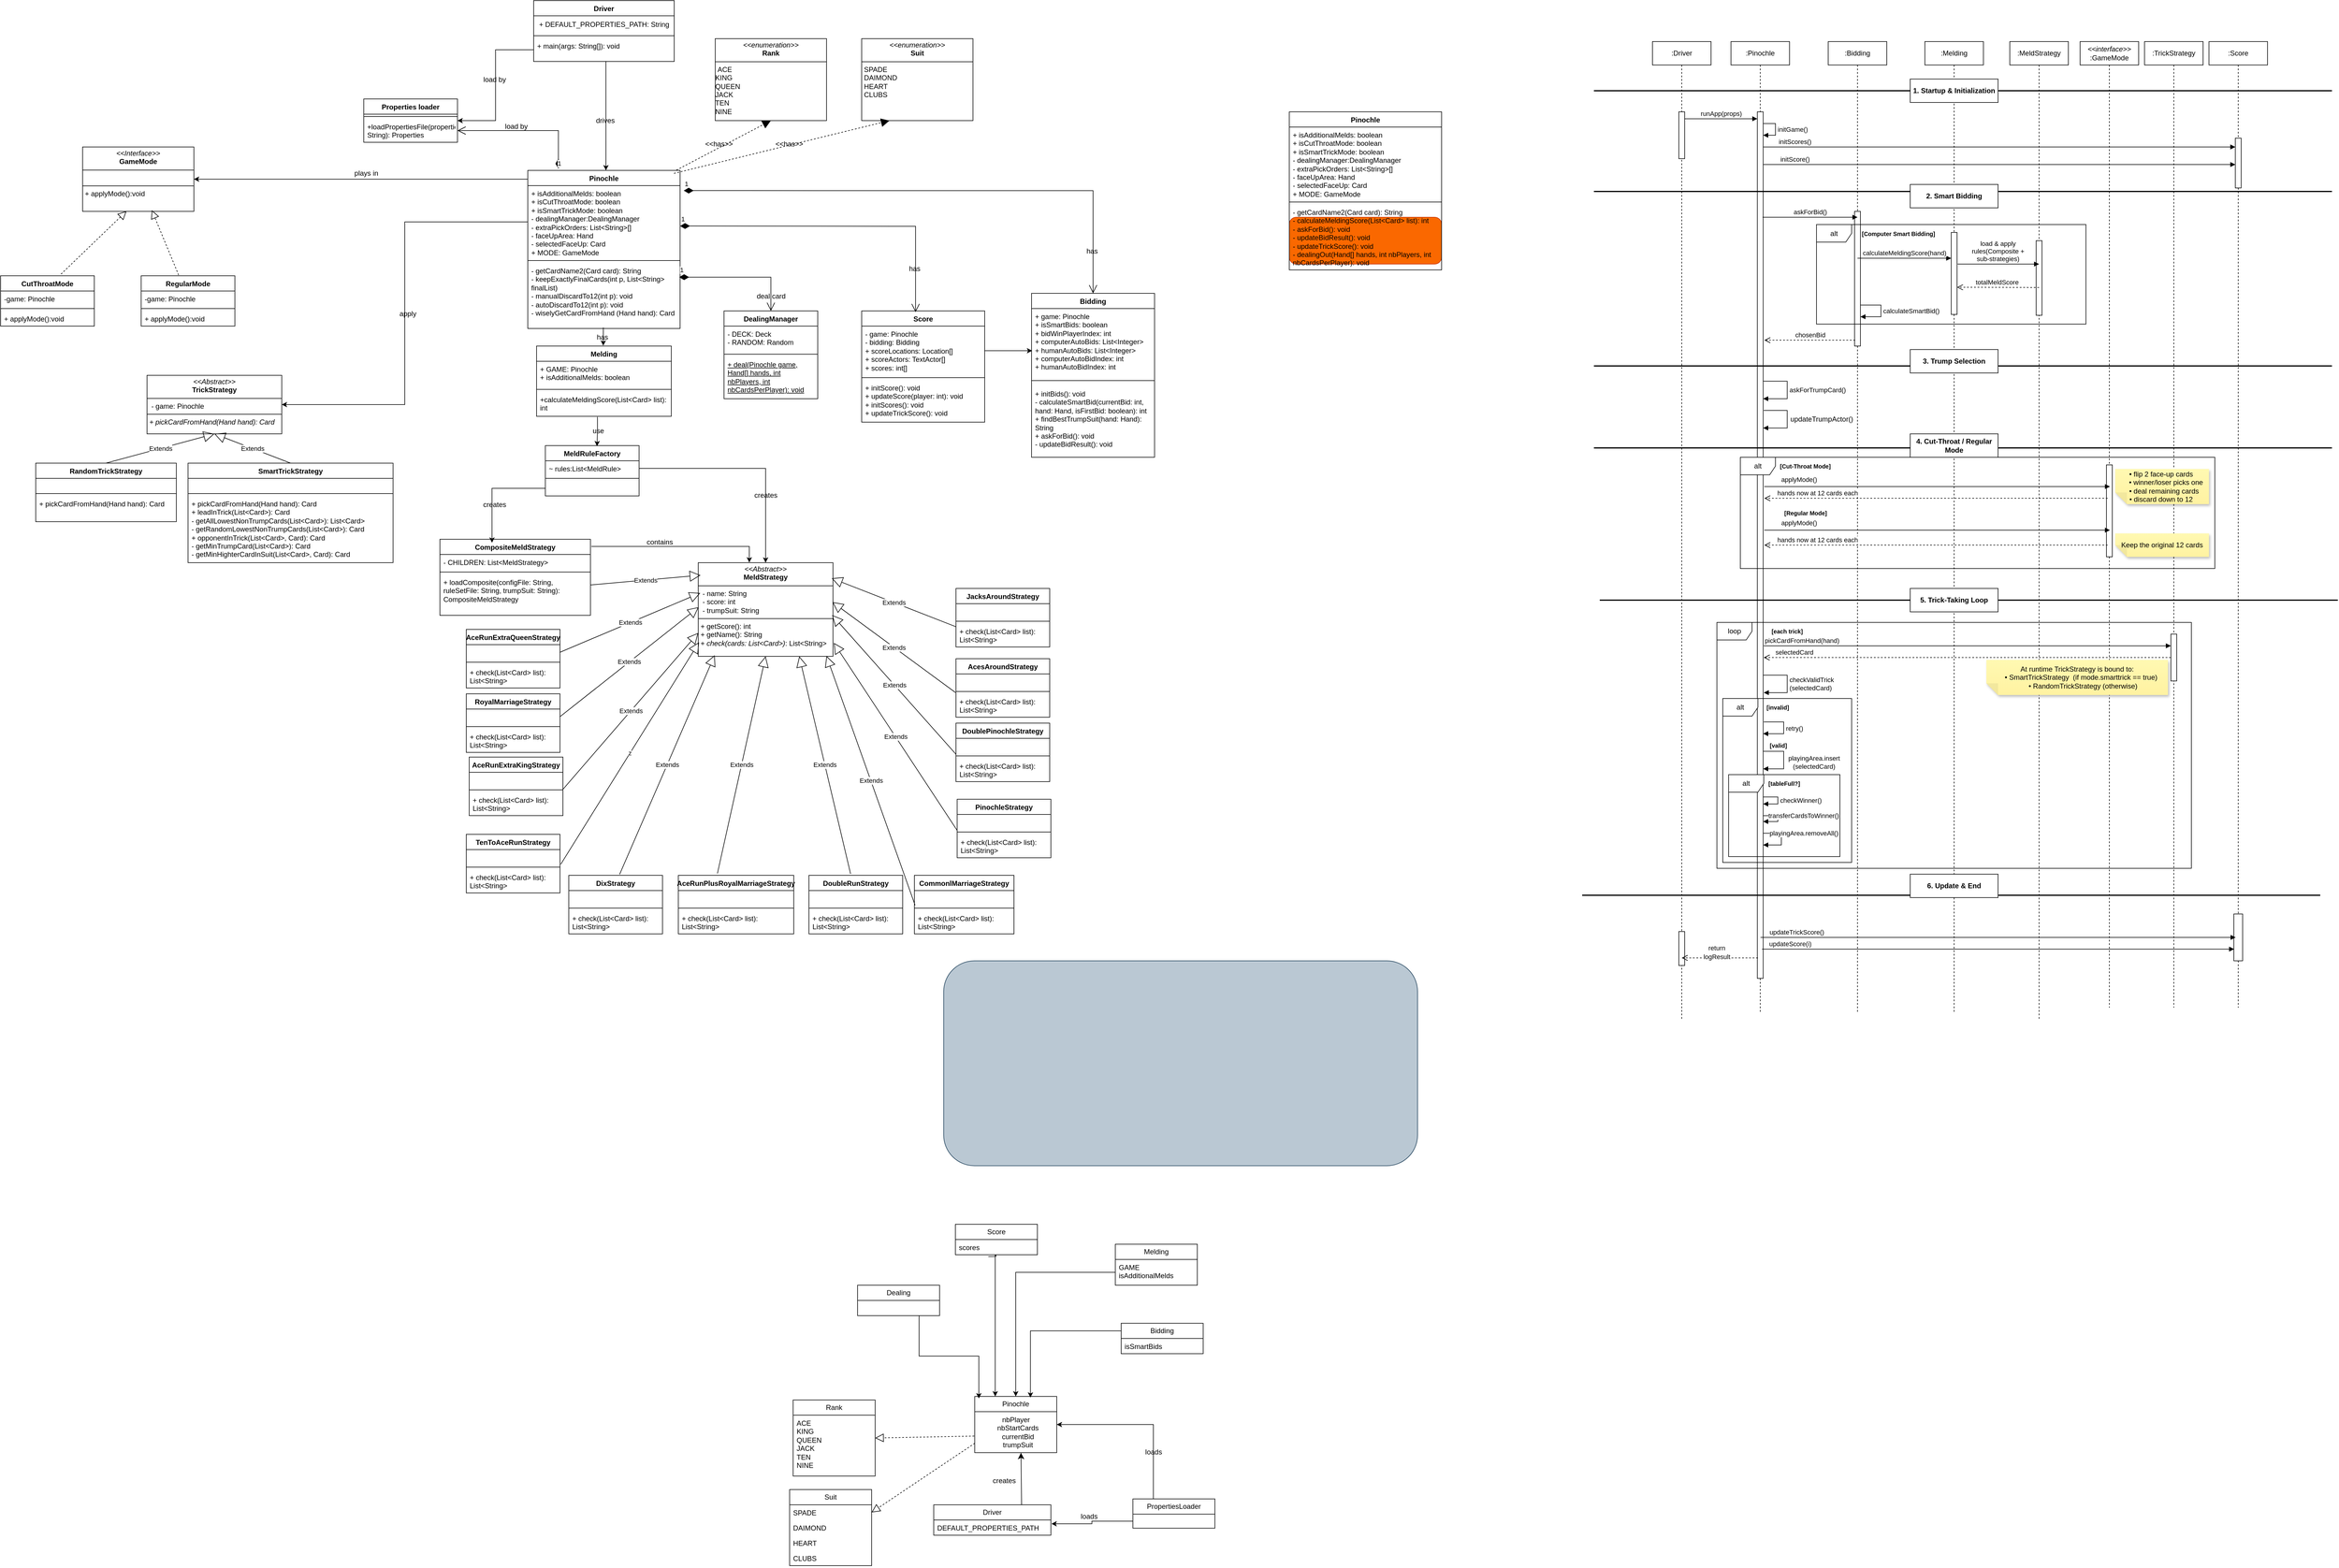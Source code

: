 <mxfile version="27.1.0">
  <diagram name="第 1 页" id="WjV254Gba9erAiQApaUT">
    <mxGraphModel dx="3376" dy="2117" grid="1" gridSize="10" guides="1" tooltips="1" connect="1" arrows="1" fold="1" page="1" pageScale="1" pageWidth="827" pageHeight="1169" math="0" shadow="0">
      <root>
        <mxCell id="0" />
        <mxCell id="1" parent="0" />
        <mxCell id="MSS7BSQ6lIXnNx8AF1ds-7" value="" style="rounded=1;whiteSpace=wrap;html=1;fillColor=#fa6800;strokeColor=#C73500;fontColor=#000000;shadow=0;" parent="1" vertex="1">
          <mxGeometry x="1340" y="-680" width="260" height="80" as="geometry" />
        </mxCell>
        <mxCell id="MSS7BSQ6lIXnNx8AF1ds-2" value="" style="rounded=1;whiteSpace=wrap;html=1;fillColor=#bac8d3;strokeColor=#23445d;fillStyle=auto;" parent="1" vertex="1">
          <mxGeometry x="750" y="590" width="809" height="350" as="geometry" />
        </mxCell>
        <mxCell id="_2im_TiRUnLs0FbW13KI-25" value="" style="endArrow=block;dashed=1;endFill=1;endSize=12;html=1;rounded=0;exitX=0.935;exitY=0.019;exitDx=0;exitDy=0;exitPerimeter=0;entryX=0.5;entryY=1;entryDx=0;entryDy=0;" parent="1" source="BhqL6TJsvbym1Sud5tqn-32" target="_2im_TiRUnLs0FbW13KI-21" edge="1">
          <mxGeometry width="160" relative="1" as="geometry">
            <mxPoint x="440" y="-780" as="sourcePoint" />
            <mxPoint x="600" y="-780" as="targetPoint" />
          </mxGeometry>
        </mxCell>
        <mxCell id="3imu_aPTBYBItrWe76zo-1" value="Melding" style="swimlane;fontStyle=0;childLayout=stackLayout;horizontal=1;startSize=26;fillColor=none;horizontalStack=0;resizeParent=1;resizeParentMax=0;resizeLast=0;collapsible=1;marginBottom=0;whiteSpace=wrap;html=1;" parent="1" vertex="1">
          <mxGeometry x="1043" y="1074" width="140" height="70" as="geometry" />
        </mxCell>
        <mxCell id="3imu_aPTBYBItrWe76zo-4" value="&lt;div&gt;GAME&lt;/div&gt;&lt;div&gt;isAdditionalMelds&lt;/div&gt;" style="text;strokeColor=none;fillColor=none;align=left;verticalAlign=top;spacingLeft=4;spacingRight=4;overflow=hidden;rotatable=0;points=[[0,0.5],[1,0.5]];portConstraint=eastwest;whiteSpace=wrap;html=1;" parent="3imu_aPTBYBItrWe76zo-1" vertex="1">
          <mxGeometry y="26" width="140" height="44" as="geometry" />
        </mxCell>
        <mxCell id="PVs03nNFmgh6ihw6GwIS-17" value="Bidding" style="swimlane;fontStyle=0;childLayout=stackLayout;horizontal=1;startSize=26;fillColor=none;horizontalStack=0;resizeParent=1;resizeParentMax=0;resizeLast=0;collapsible=1;marginBottom=0;whiteSpace=wrap;html=1;" parent="1" vertex="1">
          <mxGeometry x="1053" y="1209" width="140" height="52" as="geometry" />
        </mxCell>
        <mxCell id="PVs03nNFmgh6ihw6GwIS-19" value="isSmartBids" style="text;strokeColor=none;fillColor=none;align=left;verticalAlign=top;spacingLeft=4;spacingRight=4;overflow=hidden;rotatable=0;points=[[0,0.5],[1,0.5]];portConstraint=eastwest;whiteSpace=wrap;html=1;" parent="PVs03nNFmgh6ihw6GwIS-17" vertex="1">
          <mxGeometry y="26" width="140" height="26" as="geometry" />
        </mxCell>
        <mxCell id="PVs03nNFmgh6ihw6GwIS-21" value="Score" style="swimlane;fontStyle=0;childLayout=stackLayout;horizontal=1;startSize=26;fillColor=none;horizontalStack=0;resizeParent=1;resizeParentMax=0;resizeLast=0;collapsible=1;marginBottom=0;whiteSpace=wrap;html=1;" parent="1" vertex="1">
          <mxGeometry x="770" y="1040" width="140" height="52" as="geometry" />
        </mxCell>
        <mxCell id="PVs03nNFmgh6ihw6GwIS-22" value="scores" style="text;strokeColor=none;fillColor=none;align=left;verticalAlign=top;spacingLeft=4;spacingRight=4;overflow=hidden;rotatable=0;points=[[0,0.5],[1,0.5]];portConstraint=eastwest;whiteSpace=wrap;html=1;" parent="PVs03nNFmgh6ihw6GwIS-21" vertex="1">
          <mxGeometry y="26" width="140" height="26" as="geometry" />
        </mxCell>
        <mxCell id="PVs03nNFmgh6ihw6GwIS-25" value="Dealing" style="swimlane;fontStyle=0;childLayout=stackLayout;horizontal=1;startSize=26;fillColor=none;horizontalStack=0;resizeParent=1;resizeParentMax=0;resizeLast=0;collapsible=1;marginBottom=0;whiteSpace=wrap;html=1;" parent="1" vertex="1">
          <mxGeometry x="603" y="1144" width="140" height="52" as="geometry" />
        </mxCell>
        <mxCell id="BhqL6TJsvbym1Sud5tqn-4" style="edgeStyle=orthogonalEdgeStyle;rounded=0;orthogonalLoop=1;jettySize=auto;html=1;exitX=0.25;exitY=0;exitDx=0;exitDy=0;entryX=1;entryY=0.5;entryDx=0;entryDy=0;" parent="1" source="PVs03nNFmgh6ihw6GwIS-33" edge="1">
          <mxGeometry relative="1" as="geometry" />
        </mxCell>
        <mxCell id="BhqL6TJsvbym1Sud5tqn-20" style="edgeStyle=orthogonalEdgeStyle;rounded=0;orthogonalLoop=1;jettySize=auto;html=1;exitX=0.25;exitY=0;exitDx=0;exitDy=0;entryX=1;entryY=0.5;entryDx=0;entryDy=0;" parent="1" source="PVs03nNFmgh6ihw6GwIS-33" target="PVs03nNFmgh6ihw6GwIS-45" edge="1">
          <mxGeometry relative="1" as="geometry" />
        </mxCell>
        <mxCell id="PVs03nNFmgh6ihw6GwIS-33" value="PropertiesLoader" style="swimlane;fontStyle=0;childLayout=stackLayout;horizontal=1;startSize=26;fillColor=none;horizontalStack=0;resizeParent=1;resizeParentMax=0;resizeLast=0;collapsible=1;marginBottom=0;whiteSpace=wrap;html=1;" parent="1" vertex="1">
          <mxGeometry x="1073" y="1509" width="140" height="50" as="geometry" />
        </mxCell>
        <mxCell id="PVs03nNFmgh6ihw6GwIS-34" value="&amp;nbsp;" style="text;strokeColor=none;fillColor=none;align=left;verticalAlign=top;spacingLeft=4;spacingRight=4;overflow=hidden;rotatable=0;points=[[0,0.5],[1,0.5]];portConstraint=eastwest;whiteSpace=wrap;html=1;" parent="PVs03nNFmgh6ihw6GwIS-33" vertex="1">
          <mxGeometry y="26" width="140" height="24" as="geometry" />
        </mxCell>
        <mxCell id="PVs03nNFmgh6ihw6GwIS-37" value="Rank" style="swimlane;fontStyle=0;childLayout=stackLayout;horizontal=1;startSize=26;fillColor=none;horizontalStack=0;resizeParent=1;resizeParentMax=0;resizeLast=0;collapsible=1;marginBottom=0;whiteSpace=wrap;html=1;" parent="1" vertex="1">
          <mxGeometry x="493" y="1340" width="140" height="130" as="geometry" />
        </mxCell>
        <mxCell id="PVs03nNFmgh6ihw6GwIS-38" value="ACE&lt;div&gt;KING&lt;br&gt;QUEEN&lt;br&gt;JACK&lt;br&gt;TEN&lt;br&gt;NINE&lt;/div&gt;" style="text;strokeColor=none;fillColor=none;align=left;verticalAlign=top;spacingLeft=4;spacingRight=4;overflow=hidden;rotatable=0;points=[[0,0.5],[1,0.5]];portConstraint=eastwest;whiteSpace=wrap;html=1;" parent="PVs03nNFmgh6ihw6GwIS-37" vertex="1">
          <mxGeometry y="26" width="140" height="104" as="geometry" />
        </mxCell>
        <mxCell id="PVs03nNFmgh6ihw6GwIS-41" value="Driver&lt;span style=&quot;color: rgba(0, 0, 0, 0); font-family: monospace; font-size: 0px; text-align: start; text-wrap-mode: nowrap;&quot;&gt;%3CmxGraphModel%3E%3Croot%3E%3CmxCell%20id%3D%220%22%2F%3E%3CmxCell%20id%3D%221%22%20parent%3D%220%22%2F%3E%3CmxCell%20id%3D%222%22%20value%3D%22Rank%22%20style%3D%22swimlane%3BfontStyle%3D0%3BchildLayout%3DstackLayout%3Bhorizontal%3D1%3BstartSize%3D26%3BfillColor%3Dnone%3BhorizontalStack%3D0%3BresizeParent%3D1%3BresizeParentMax%3D0%3BresizeLast%3D0%3Bcollapsible%3D1%3BmarginBottom%3D0%3BwhiteSpace%3Dwrap%3Bhtml%3D1%3B%22%20vertex%3D%221%22%20parent%3D%221%22%3E%3CmxGeometry%20x%3D%22640%22%20y%3D%22550%22%20width%3D%22140%22%20height%3D%22104%22%20as%3D%22geometry%22%2F%3E%3C%2FmxCell%3E%3CmxCell%20id%3D%223%22%20value%3D%22%2B%20field%3A%20type%22%20style%3D%22text%3BstrokeColor%3Dnone%3BfillColor%3Dnone%3Balign%3Dleft%3BverticalAlign%3Dtop%3BspacingLeft%3D4%3BspacingRight%3D4%3Boverflow%3Dhidden%3Brotatable%3D0%3Bpoints%3D%5B%5B0%2C0.5%5D%2C%5B1%2C0.5%5D%5D%3BportConstraint%3Deastwest%3BwhiteSpace%3Dwrap%3Bhtml%3D1%3B%22%20vertex%3D%221%22%20parent%3D%222%22%3E%3CmxGeometry%20y%3D%2226%22%20width%3D%22140%22%20height%3D%2226%22%20as%3D%22geometry%22%2F%3E%3C%2FmxCell%3E%3CmxCell%20id%3D%224%22%20value%3D%22%2B%20field%3A%20type%22%20style%3D%22text%3BstrokeColor%3Dnone%3BfillColor%3Dnone%3Balign%3Dleft%3BverticalAlign%3Dtop%3BspacingLeft%3D4%3BspacingRight%3D4%3Boverflow%3Dhidden%3Brotatable%3D0%3Bpoints%3D%5B%5B0%2C0.5%5D%2C%5B1%2C0.5%5D%5D%3BportConstraint%3Deastwest%3BwhiteSpace%3Dwrap%3Bhtml%3D1%3B%22%20vertex%3D%221%22%20parent%3D%222%22%3E%3CmxGeometry%20y%3D%2252%22%20width%3D%22140%22%20height%3D%2226%22%20as%3D%22geometry%22%2F%3E%3C%2FmxCell%3E%3CmxCell%20id%3D%225%22%20value%3D%22%2B%20field%3A%20type%22%20style%3D%22text%3BstrokeColor%3Dnone%3BfillColor%3Dnone%3Balign%3Dleft%3BverticalAlign%3Dtop%3BspacingLeft%3D4%3BspacingRight%3D4%3Boverflow%3Dhidden%3Brotatable%3D0%3Bpoints%3D%5B%5B0%2C0.5%5D%2C%5B1%2C0.5%5D%5D%3BportConstraint%3Deastwest%3BwhiteSpace%3Dwrap%3Bhtml%3D1%3B%22%20vertex%3D%221%22%20parent%3D%222%22%3E%3CmxGeometry%20y%3D%2278%22%20width%3D%22140%22%20height%3D%2226%22%20as%3D%22geometry%22%2F%3E%3C%2FmxCell%3E%3C%2Froot%3E%3C%2FmxGraphModel%3E&lt;/span&gt;" style="swimlane;fontStyle=0;childLayout=stackLayout;horizontal=1;startSize=26;fillColor=none;horizontalStack=0;resizeParent=1;resizeParentMax=0;resizeLast=0;collapsible=1;marginBottom=0;whiteSpace=wrap;html=1;" parent="1" vertex="1">
          <mxGeometry x="733" y="1519" width="200" height="52" as="geometry" />
        </mxCell>
        <mxCell id="PVs03nNFmgh6ihw6GwIS-42" value="DEFAULT_PROPERTIES_PATH" style="text;strokeColor=none;fillColor=none;align=left;verticalAlign=top;spacingLeft=4;spacingRight=4;overflow=hidden;rotatable=0;points=[[0,0.5],[1,0.5]];portConstraint=eastwest;whiteSpace=wrap;html=1;" parent="PVs03nNFmgh6ihw6GwIS-41" vertex="1">
          <mxGeometry y="26" width="200" height="26" as="geometry" />
        </mxCell>
        <mxCell id="PVs03nNFmgh6ihw6GwIS-45" value="Pinochle" style="swimlane;fontStyle=0;childLayout=stackLayout;horizontal=1;startSize=26;fillColor=none;horizontalStack=0;resizeParent=1;resizeParentMax=0;resizeLast=0;collapsible=1;marginBottom=0;whiteSpace=wrap;html=1;" parent="1" vertex="1">
          <mxGeometry x="803" y="1334" width="140" height="96" as="geometry" />
        </mxCell>
        <mxCell id="BhqL6TJsvbym1Sud5tqn-22" value="&lt;div&gt;nbPlayer&lt;/div&gt;&lt;div&gt;&amp;nbsp; nbStartCards&lt;/div&gt;&lt;div&gt;&amp;nbsp; currentBid&lt;/div&gt;&lt;div&gt;&amp;nbsp; trumpSuit&lt;/div&gt;" style="text;html=1;align=center;verticalAlign=middle;resizable=0;points=[];autosize=1;strokeColor=none;fillColor=none;" parent="PVs03nNFmgh6ihw6GwIS-45" vertex="1">
          <mxGeometry y="26" width="140" height="70" as="geometry" />
        </mxCell>
        <mxCell id="BhqL6TJsvbym1Sud5tqn-3" value="creates" style="text;html=1;align=center;verticalAlign=middle;resizable=0;points=[];autosize=1;strokeColor=none;fillColor=none;" parent="1" vertex="1">
          <mxGeometry x="823" y="1463" width="60" height="30" as="geometry" />
        </mxCell>
        <mxCell id="BhqL6TJsvbym1Sud5tqn-8" value="loads" style="text;html=1;align=center;verticalAlign=middle;resizable=0;points=[];autosize=1;strokeColor=none;fillColor=none;" parent="1" vertex="1">
          <mxGeometry x="973" y="1524" width="50" height="30" as="geometry" />
        </mxCell>
        <mxCell id="BhqL6TJsvbym1Sud5tqn-9" style="edgeStyle=orthogonalEdgeStyle;rounded=0;orthogonalLoop=1;jettySize=auto;html=1;exitX=0;exitY=0.25;exitDx=0;exitDy=0;entryX=0.679;entryY=0.02;entryDx=0;entryDy=0;entryPerimeter=0;" parent="1" source="PVs03nNFmgh6ihw6GwIS-17" target="PVs03nNFmgh6ihw6GwIS-45" edge="1">
          <mxGeometry relative="1" as="geometry" />
        </mxCell>
        <mxCell id="BhqL6TJsvbym1Sud5tqn-11" style="edgeStyle=orthogonalEdgeStyle;rounded=0;orthogonalLoop=1;jettySize=auto;html=1;exitX=0;exitY=0.5;exitDx=0;exitDy=0;entryX=0.5;entryY=0;entryDx=0;entryDy=0;" parent="1" source="3imu_aPTBYBItrWe76zo-4" target="PVs03nNFmgh6ihw6GwIS-45" edge="1">
          <mxGeometry relative="1" as="geometry" />
        </mxCell>
        <mxCell id="BhqL6TJsvbym1Sud5tqn-13" style="edgeStyle=orthogonalEdgeStyle;rounded=0;orthogonalLoop=1;jettySize=auto;html=1;entryX=0.25;entryY=0;entryDx=0;entryDy=0;exitX=0.402;exitY=1.113;exitDx=0;exitDy=0;exitPerimeter=0;" parent="1" source="PVs03nNFmgh6ihw6GwIS-22" target="PVs03nNFmgh6ihw6GwIS-45" edge="1">
          <mxGeometry relative="1" as="geometry">
            <Array as="points">
              <mxPoint x="839" y="1092" />
              <mxPoint x="838" y="1092" />
            </Array>
            <mxPoint x="860" y="1092" as="sourcePoint" />
          </mxGeometry>
        </mxCell>
        <mxCell id="BhqL6TJsvbym1Sud5tqn-14" style="edgeStyle=orthogonalEdgeStyle;rounded=0;orthogonalLoop=1;jettySize=auto;html=1;exitX=0.75;exitY=1;exitDx=0;exitDy=0;entryX=0.05;entryY=0.035;entryDx=0;entryDy=0;entryPerimeter=0;" parent="1" source="PVs03nNFmgh6ihw6GwIS-25" target="PVs03nNFmgh6ihw6GwIS-45" edge="1">
          <mxGeometry relative="1" as="geometry" />
        </mxCell>
        <mxCell id="BhqL6TJsvbym1Sud5tqn-19" style="edgeStyle=orthogonalEdgeStyle;rounded=0;orthogonalLoop=1;jettySize=auto;html=1;exitX=0;exitY=0.5;exitDx=0;exitDy=0;entryX=1.005;entryY=0.25;entryDx=0;entryDy=0;entryPerimeter=0;" parent="1" source="PVs03nNFmgh6ihw6GwIS-34" target="PVs03nNFmgh6ihw6GwIS-42" edge="1">
          <mxGeometry relative="1" as="geometry" />
        </mxCell>
        <mxCell id="BhqL6TJsvbym1Sud5tqn-6" value="loads" style="text;html=1;align=center;verticalAlign=middle;resizable=0;points=[];autosize=1;strokeColor=none;fillColor=none;" parent="1" vertex="1">
          <mxGeometry x="1083" y="1414" width="50" height="30" as="geometry" />
        </mxCell>
        <mxCell id="BhqL6TJsvbym1Sud5tqn-24" value="" style="endArrow=block;dashed=1;endFill=0;endSize=12;html=1;rounded=0;entryX=1;entryY=0.5;entryDx=0;entryDy=0;exitX=-0.006;exitY=0.595;exitDx=0;exitDy=0;exitPerimeter=0;" parent="1" source="BhqL6TJsvbym1Sud5tqn-22" edge="1">
          <mxGeometry width="160" relative="1" as="geometry">
            <mxPoint x="823" y="1504" as="sourcePoint" />
            <mxPoint x="633" y="1405" as="targetPoint" />
          </mxGeometry>
        </mxCell>
        <mxCell id="BhqL6TJsvbym1Sud5tqn-25" value="Suit" style="swimlane;fontStyle=0;childLayout=stackLayout;horizontal=1;startSize=26;fillColor=none;horizontalStack=0;resizeParent=1;resizeParentMax=0;resizeLast=0;collapsible=1;marginBottom=0;whiteSpace=wrap;html=1;" parent="1" vertex="1">
          <mxGeometry x="487" y="1493" width="140" height="130" as="geometry" />
        </mxCell>
        <mxCell id="BhqL6TJsvbym1Sud5tqn-26" value="SPADE" style="text;strokeColor=none;fillColor=none;align=left;verticalAlign=top;spacingLeft=4;spacingRight=4;overflow=hidden;rotatable=0;points=[[0,0.5],[1,0.5]];portConstraint=eastwest;whiteSpace=wrap;html=1;" parent="BhqL6TJsvbym1Sud5tqn-25" vertex="1">
          <mxGeometry y="26" width="140" height="26" as="geometry" />
        </mxCell>
        <mxCell id="BhqL6TJsvbym1Sud5tqn-27" value="DAIMOND" style="text;strokeColor=none;fillColor=none;align=left;verticalAlign=top;spacingLeft=4;spacingRight=4;overflow=hidden;rotatable=0;points=[[0,0.5],[1,0.5]];portConstraint=eastwest;whiteSpace=wrap;html=1;" parent="BhqL6TJsvbym1Sud5tqn-25" vertex="1">
          <mxGeometry y="52" width="140" height="26" as="geometry" />
        </mxCell>
        <mxCell id="BhqL6TJsvbym1Sud5tqn-28" value="HEART" style="text;strokeColor=none;fillColor=none;align=left;verticalAlign=top;spacingLeft=4;spacingRight=4;overflow=hidden;rotatable=0;points=[[0,0.5],[1,0.5]];portConstraint=eastwest;whiteSpace=wrap;html=1;" parent="BhqL6TJsvbym1Sud5tqn-25" vertex="1">
          <mxGeometry y="78" width="140" height="26" as="geometry" />
        </mxCell>
        <mxCell id="BhqL6TJsvbym1Sud5tqn-31" value="CLUBS" style="text;strokeColor=none;fillColor=none;align=left;verticalAlign=top;spacingLeft=4;spacingRight=4;overflow=hidden;rotatable=0;points=[[0,0.5],[1,0.5]];portConstraint=eastwest;whiteSpace=wrap;html=1;" parent="BhqL6TJsvbym1Sud5tqn-25" vertex="1">
          <mxGeometry y="104" width="140" height="26" as="geometry" />
        </mxCell>
        <mxCell id="BhqL6TJsvbym1Sud5tqn-29" value="" style="endArrow=block;dashed=1;endFill=0;endSize=12;html=1;rounded=0;entryX=1;entryY=0.5;entryDx=0;entryDy=0;exitX=0;exitY=0.771;exitDx=0;exitDy=0;exitPerimeter=0;" parent="1" source="BhqL6TJsvbym1Sud5tqn-22" target="BhqL6TJsvbym1Sud5tqn-26" edge="1">
          <mxGeometry width="160" relative="1" as="geometry">
            <mxPoint x="683" y="1484" as="sourcePoint" />
            <mxPoint x="514" y="1487" as="targetPoint" />
          </mxGeometry>
        </mxCell>
        <mxCell id="BhqL6TJsvbym1Sud5tqn-32" value="Pinochle" style="swimlane;fontStyle=1;align=center;verticalAlign=top;childLayout=stackLayout;horizontal=1;startSize=26;horizontalStack=0;resizeParent=1;resizeParentMax=0;resizeLast=0;collapsible=1;marginBottom=0;whiteSpace=wrap;html=1;" parent="1" vertex="1">
          <mxGeometry x="40" y="-760" width="260" height="270" as="geometry" />
        </mxCell>
        <mxCell id="BhqL6TJsvbym1Sud5tqn-33" value="&lt;div&gt;+ isAdditionalMelds:&amp;nbsp;&lt;span style=&quot;background-color: transparent;&quot;&gt;boolean&lt;/span&gt;&lt;span style=&quot;background-color: transparent;&quot;&gt;&amp;nbsp;&lt;/span&gt;&lt;/div&gt;&lt;div&gt;+ isCutThroatMode:&amp;nbsp;&lt;span style=&quot;background-color: transparent;&quot;&gt;boolean&lt;/span&gt;&lt;/div&gt;&lt;div&gt;&lt;span style=&quot;background-color: transparent; color: light-dark(rgb(0, 0, 0), rgb(255, 255, 255));&quot;&gt;+ isSmartTrickMode: boolean&lt;/span&gt;&lt;/div&gt;&lt;div&gt;&lt;span style=&quot;background-color: transparent; color: light-dark(rgb(0, 0, 0), rgb(255, 255, 255));&quot;&gt;- dealingManager:&lt;/span&gt;&lt;span style=&quot;background-color: transparent; color: light-dark(rgb(0, 0, 0), rgb(255, 255, 255));&quot;&gt;DealingManager&lt;/span&gt;&lt;span style=&quot;background-color: transparent; color: light-dark(rgb(0, 0, 0), rgb(255, 255, 255));&quot;&gt;&amp;nbsp;&lt;/span&gt;&lt;/div&gt;&lt;div&gt;- extraPickOrders:&amp;nbsp;&lt;span style=&quot;background-color: transparent;&quot;&gt;List&amp;lt;String&amp;gt;[]&lt;/span&gt;&lt;/div&gt;&lt;div&gt;- faceUpArea:&amp;nbsp;&lt;span style=&quot;background-color: transparent;&quot;&gt;Hand&lt;/span&gt;&lt;span style=&quot;background-color: transparent;&quot;&gt;&amp;nbsp;&lt;/span&gt;&lt;/div&gt;&lt;div&gt;- selectedFaceUp:&amp;nbsp;&lt;span style=&quot;background-color: transparent;&quot;&gt;Card&lt;/span&gt;&lt;/div&gt;&lt;div&gt;&lt;span style=&quot;background-color: transparent;&quot;&gt;+ MODE: GameMode&amp;nbsp;&lt;/span&gt;&lt;/div&gt;" style="text;strokeColor=none;fillColor=none;align=left;verticalAlign=top;spacingLeft=4;spacingRight=4;overflow=hidden;rotatable=0;points=[[0,0.5],[1,0.5]];portConstraint=eastwest;whiteSpace=wrap;html=1;" parent="BhqL6TJsvbym1Sud5tqn-32" vertex="1">
          <mxGeometry y="26" width="260" height="124" as="geometry" />
        </mxCell>
        <mxCell id="BhqL6TJsvbym1Sud5tqn-34" value="" style="line;strokeWidth=1;fillColor=none;align=left;verticalAlign=middle;spacingTop=-1;spacingLeft=3;spacingRight=3;rotatable=0;labelPosition=right;points=[];portConstraint=eastwest;strokeColor=inherit;" parent="BhqL6TJsvbym1Sud5tqn-32" vertex="1">
          <mxGeometry y="150" width="260" height="8" as="geometry" />
        </mxCell>
        <mxCell id="BhqL6TJsvbym1Sud5tqn-35" value="- getCardName2(Card card): String&lt;div&gt;-&amp;nbsp;keepExactlyFinalCards(int p, List&amp;lt;String&amp;gt; finalList)&lt;/div&gt;&lt;div&gt;&lt;span style=&quot;background-color: transparent;&quot;&gt;- manualDiscardTo12(int p): void&lt;/span&gt;&lt;/div&gt;&lt;div&gt;- autoDiscardTo12(int p): void&lt;span style=&quot;background-color: transparent;&quot;&gt;&lt;br&gt;&lt;/span&gt;&lt;/div&gt;&lt;div&gt;-&amp;nbsp;wiselyGetCardFromHand (Hand hand): Card&lt;/div&gt;" style="text;strokeColor=none;fillColor=none;align=left;verticalAlign=top;spacingLeft=4;spacingRight=4;overflow=hidden;rotatable=0;points=[[0,0.5],[1,0.5]];portConstraint=eastwest;whiteSpace=wrap;html=1;" parent="BhqL6TJsvbym1Sud5tqn-32" vertex="1">
          <mxGeometry y="158" width="260" height="112" as="geometry" />
        </mxCell>
        <mxCell id="np-zeA1R36s1c7RjP37b-1" value="" style="endArrow=classic;html=1;rounded=0;fontSize=12;startSize=8;endSize=8;curved=1;exitX=0.75;exitY=0;exitDx=0;exitDy=0;entryX=0.564;entryY=1.003;entryDx=0;entryDy=0;entryPerimeter=0;" parent="1" source="PVs03nNFmgh6ihw6GwIS-41" target="BhqL6TJsvbym1Sud5tqn-22" edge="1">
          <mxGeometry width="50" height="50" relative="1" as="geometry">
            <mxPoint x="803" y="1454" as="sourcePoint" />
            <mxPoint x="853" y="1404" as="targetPoint" />
          </mxGeometry>
        </mxCell>
        <mxCell id="BhqL6TJsvbym1Sud5tqn-36" value="Bidding" style="swimlane;fontStyle=1;align=center;verticalAlign=top;childLayout=stackLayout;horizontal=1;startSize=26;horizontalStack=0;resizeParent=1;resizeParentMax=0;resizeLast=0;collapsible=1;marginBottom=0;whiteSpace=wrap;html=1;" parent="1" vertex="1">
          <mxGeometry x="900" y="-550" width="210" height="280" as="geometry" />
        </mxCell>
        <mxCell id="BhqL6TJsvbym1Sud5tqn-37" value="&lt;div&gt;+ game: Pinochle&lt;/div&gt;&lt;div&gt;+ isSmartBids: boolean&lt;/div&gt;&lt;div&gt;&lt;div&gt;+ bidWinPlayerIndex: int&lt;/div&gt;&lt;div&gt;+ computerAutoBids: List&amp;lt;Integer&amp;gt;&lt;/div&gt;&lt;div&gt;+ humanAutoBids: List&amp;lt;Integer&amp;gt;&lt;/div&gt;&lt;div&gt;+ computerAutoBidIndex: int&lt;/div&gt;&lt;div&gt;+ humanAutoBidIndex: int&lt;/div&gt;&lt;/div&gt;" style="text;strokeColor=none;fillColor=none;align=left;verticalAlign=top;spacingLeft=4;spacingRight=4;overflow=hidden;rotatable=0;points=[[0,0.5],[1,0.5]];portConstraint=eastwest;whiteSpace=wrap;html=1;" parent="BhqL6TJsvbym1Sud5tqn-36" vertex="1">
          <mxGeometry y="26" width="210" height="114" as="geometry" />
        </mxCell>
        <mxCell id="BhqL6TJsvbym1Sud5tqn-38" value="" style="line;strokeWidth=1;fillColor=none;align=left;verticalAlign=middle;spacingTop=-1;spacingLeft=3;spacingRight=3;rotatable=0;labelPosition=right;points=[];portConstraint=eastwest;strokeColor=inherit;" parent="BhqL6TJsvbym1Sud5tqn-36" vertex="1">
          <mxGeometry y="140" width="210" height="18" as="geometry" />
        </mxCell>
        <mxCell id="BhqL6TJsvbym1Sud5tqn-39" value="+ initBids(): void&lt;div&gt;&lt;div&gt;- calculateSmartBid(currentBid: int, hand: Hand, isFirstBid: boolean): int&lt;/div&gt;&lt;div&gt;+ findBestTrumpSuit(hand: Hand): String&lt;/div&gt;&lt;div&gt;+ askForBid(): void&lt;/div&gt;&lt;div&gt;- updateBidResult(): void&lt;/div&gt;&lt;/div&gt;" style="text;strokeColor=none;fillColor=none;align=left;verticalAlign=top;spacingLeft=4;spacingRight=4;overflow=hidden;rotatable=0;points=[[0,0.5],[1,0.5]];portConstraint=eastwest;whiteSpace=wrap;html=1;" parent="BhqL6TJsvbym1Sud5tqn-36" vertex="1">
          <mxGeometry y="158" width="210" height="122" as="geometry" />
        </mxCell>
        <mxCell id="BhqL6TJsvbym1Sud5tqn-40" value="DealingManager" style="swimlane;fontStyle=1;align=center;verticalAlign=top;childLayout=stackLayout;horizontal=1;startSize=26;horizontalStack=0;resizeParent=1;resizeParentMax=0;resizeLast=0;collapsible=1;marginBottom=0;whiteSpace=wrap;html=1;" parent="1" vertex="1">
          <mxGeometry x="375" y="-520" width="160" height="150" as="geometry" />
        </mxCell>
        <mxCell id="BhqL6TJsvbym1Sud5tqn-41" value="&lt;div&gt;- DECK:&amp;nbsp;&lt;span style=&quot;background-color: transparent;&quot;&gt;Deck&lt;/span&gt;&lt;/div&gt;&lt;div&gt;- RANDOM:&amp;nbsp;&lt;span style=&quot;background-color: transparent;&quot;&gt;Random&lt;/span&gt;&lt;/div&gt;" style="text;strokeColor=none;fillColor=none;align=left;verticalAlign=top;spacingLeft=4;spacingRight=4;overflow=hidden;rotatable=0;points=[[0,0.5],[1,0.5]];portConstraint=eastwest;whiteSpace=wrap;html=1;" parent="BhqL6TJsvbym1Sud5tqn-40" vertex="1">
          <mxGeometry y="26" width="160" height="44" as="geometry" />
        </mxCell>
        <mxCell id="BhqL6TJsvbym1Sud5tqn-42" value="" style="line;strokeWidth=1;fillColor=none;align=left;verticalAlign=middle;spacingTop=-1;spacingLeft=3;spacingRight=3;rotatable=0;labelPosition=right;points=[];portConstraint=eastwest;strokeColor=inherit;" parent="BhqL6TJsvbym1Sud5tqn-40" vertex="1">
          <mxGeometry y="70" width="160" height="8" as="geometry" />
        </mxCell>
        <mxCell id="BhqL6TJsvbym1Sud5tqn-43" value="&lt;u&gt;+ deal(Pinochle game, Hand[] hands, int nbPlayers, int nbCardsPerPlayer): void&lt;/u&gt;" style="text;strokeColor=none;fillColor=none;align=left;verticalAlign=top;spacingLeft=4;spacingRight=4;overflow=hidden;rotatable=0;points=[[0,0.5],[1,0.5]];portConstraint=eastwest;whiteSpace=wrap;html=1;" parent="BhqL6TJsvbym1Sud5tqn-40" vertex="1">
          <mxGeometry y="78" width="160" height="72" as="geometry" />
        </mxCell>
        <mxCell id="BhqL6TJsvbym1Sud5tqn-44" value="Properties loader" style="swimlane;fontStyle=1;align=center;verticalAlign=top;childLayout=stackLayout;horizontal=1;startSize=26;horizontalStack=0;resizeParent=1;resizeParentMax=0;resizeLast=0;collapsible=1;marginBottom=0;whiteSpace=wrap;html=1;" parent="1" vertex="1">
          <mxGeometry x="-240" y="-882" width="160" height="74" as="geometry" />
        </mxCell>
        <mxCell id="BhqL6TJsvbym1Sud5tqn-46" value="" style="line;strokeWidth=1;fillColor=none;align=left;verticalAlign=middle;spacingTop=-1;spacingLeft=3;spacingRight=3;rotatable=0;labelPosition=right;points=[];portConstraint=eastwest;strokeColor=inherit;" parent="BhqL6TJsvbym1Sud5tqn-44" vertex="1">
          <mxGeometry y="26" width="160" height="8" as="geometry" />
        </mxCell>
        <mxCell id="BhqL6TJsvbym1Sud5tqn-47" value="+loadPropertiesFile(propertiesFile: String): Properties" style="text;strokeColor=none;fillColor=none;align=left;verticalAlign=top;spacingLeft=4;spacingRight=4;overflow=hidden;rotatable=0;points=[[0,0.5],[1,0.5]];portConstraint=eastwest;whiteSpace=wrap;html=1;" parent="BhqL6TJsvbym1Sud5tqn-44" vertex="1">
          <mxGeometry y="34" width="160" height="40" as="geometry" />
        </mxCell>
        <mxCell id="x92v3iOuJwI2HgdK_1tL-1" value="Score" style="swimlane;fontStyle=1;align=center;verticalAlign=top;childLayout=stackLayout;horizontal=1;startSize=26;horizontalStack=0;resizeParent=1;resizeParentMax=0;resizeLast=0;collapsible=1;marginBottom=0;whiteSpace=wrap;html=1;" parent="1" vertex="1">
          <mxGeometry x="610" y="-520" width="210" height="190" as="geometry" />
        </mxCell>
        <mxCell id="x92v3iOuJwI2HgdK_1tL-2" value="&lt;div&gt;- game: Pinochle&lt;/div&gt;&lt;div&gt;- bidding: Bidding&lt;/div&gt;&lt;div&gt;+ scoreLocations: Location[]&lt;/div&gt;&lt;div&gt;+ scoreActors: TextActor[]&lt;/div&gt;&lt;div&gt;+ scores: int[]&lt;/div&gt;" style="text;strokeColor=none;fillColor=none;align=left;verticalAlign=top;spacingLeft=4;spacingRight=4;overflow=hidden;rotatable=0;points=[[0,0.5],[1,0.5]];portConstraint=eastwest;whiteSpace=wrap;html=1;" parent="x92v3iOuJwI2HgdK_1tL-1" vertex="1">
          <mxGeometry y="26" width="210" height="84" as="geometry" />
        </mxCell>
        <mxCell id="x92v3iOuJwI2HgdK_1tL-3" value="" style="line;strokeWidth=1;fillColor=none;align=left;verticalAlign=middle;spacingTop=-1;spacingLeft=3;spacingRight=3;rotatable=0;labelPosition=right;points=[];portConstraint=eastwest;strokeColor=inherit;" parent="x92v3iOuJwI2HgdK_1tL-1" vertex="1">
          <mxGeometry y="110" width="210" height="8" as="geometry" />
        </mxCell>
        <mxCell id="x92v3iOuJwI2HgdK_1tL-4" value="&lt;div&gt;+ initScore(): void&lt;/div&gt;&lt;div&gt;+ updateScore(player: int): void&lt;/div&gt;&lt;div&gt;+ initScores(): void&lt;/div&gt;&lt;div&gt;+ updateTrickScore(): void&lt;/div&gt;" style="text;strokeColor=none;fillColor=none;align=left;verticalAlign=top;spacingLeft=4;spacingRight=4;overflow=hidden;rotatable=0;points=[[0,0.5],[1,0.5]];portConstraint=eastwest;whiteSpace=wrap;html=1;" parent="x92v3iOuJwI2HgdK_1tL-1" vertex="1">
          <mxGeometry y="118" width="210" height="72" as="geometry" />
        </mxCell>
        <mxCell id="BhqL6TJsvbym1Sud5tqn-48" value="Melding" style="swimlane;fontStyle=1;align=center;verticalAlign=top;childLayout=stackLayout;horizontal=1;startSize=26;horizontalStack=0;resizeParent=1;resizeParentMax=0;resizeLast=0;collapsible=1;marginBottom=0;whiteSpace=wrap;html=1;" parent="1" vertex="1">
          <mxGeometry x="55" y="-460" width="230" height="120" as="geometry" />
        </mxCell>
        <mxCell id="BhqL6TJsvbym1Sud5tqn-49" value="+ GAME: Pinochle&lt;div&gt;+&amp;nbsp;isAdditionalMelds: boolean&lt;/div&gt;" style="text;strokeColor=none;fillColor=none;align=left;verticalAlign=top;spacingLeft=4;spacingRight=4;overflow=hidden;rotatable=0;points=[[0,0.5],[1,0.5]];portConstraint=eastwest;whiteSpace=wrap;html=1;" parent="BhqL6TJsvbym1Sud5tqn-48" vertex="1">
          <mxGeometry y="26" width="230" height="44" as="geometry" />
        </mxCell>
        <mxCell id="BhqL6TJsvbym1Sud5tqn-50" value="" style="line;strokeWidth=1;fillColor=none;align=left;verticalAlign=middle;spacingTop=-1;spacingLeft=3;spacingRight=3;rotatable=0;labelPosition=right;points=[];portConstraint=eastwest;strokeColor=inherit;" parent="BhqL6TJsvbym1Sud5tqn-48" vertex="1">
          <mxGeometry y="70" width="230" height="8" as="geometry" />
        </mxCell>
        <mxCell id="BhqL6TJsvbym1Sud5tqn-51" value="+calculateMeldingScore(List&amp;lt;Card&amp;gt; list): int" style="text;strokeColor=none;fillColor=none;align=left;verticalAlign=top;spacingLeft=4;spacingRight=4;overflow=hidden;rotatable=0;points=[[0,0.5],[1,0.5]];portConstraint=eastwest;whiteSpace=wrap;html=1;" parent="BhqL6TJsvbym1Sud5tqn-48" vertex="1">
          <mxGeometry y="78" width="230" height="42" as="geometry" />
        </mxCell>
        <mxCell id="x92v3iOuJwI2HgdK_1tL-5" value="Driver" style="swimlane;fontStyle=1;align=center;verticalAlign=top;childLayout=stackLayout;horizontal=1;startSize=26;horizontalStack=0;resizeParent=1;resizeParentMax=0;resizeLast=0;collapsible=1;marginBottom=0;whiteSpace=wrap;html=1;" parent="1" vertex="1">
          <mxGeometry x="50" y="-1050" width="240" height="104" as="geometry" />
        </mxCell>
        <mxCell id="x92v3iOuJwI2HgdK_1tL-8" value="+ DEFAULT_PROPERTIES_PATH: String" style="text;html=1;align=center;verticalAlign=middle;resizable=0;points=[];autosize=1;strokeColor=none;fillColor=none;" parent="x92v3iOuJwI2HgdK_1tL-5" vertex="1">
          <mxGeometry y="26" width="240" height="30" as="geometry" />
        </mxCell>
        <mxCell id="x92v3iOuJwI2HgdK_1tL-6" value="" style="line;strokeWidth=1;fillColor=none;align=left;verticalAlign=middle;spacingTop=-1;spacingLeft=3;spacingRight=3;rotatable=0;labelPosition=right;points=[];portConstraint=eastwest;strokeColor=inherit;" parent="x92v3iOuJwI2HgdK_1tL-5" vertex="1">
          <mxGeometry y="56" width="240" height="8" as="geometry" />
        </mxCell>
        <mxCell id="x92v3iOuJwI2HgdK_1tL-7" value="+ main(args: String[]): void" style="text;strokeColor=none;fillColor=none;align=left;verticalAlign=top;spacingLeft=4;spacingRight=4;overflow=hidden;rotatable=0;points=[[0,0.5],[1,0.5]];portConstraint=eastwest;whiteSpace=wrap;html=1;" parent="x92v3iOuJwI2HgdK_1tL-5" vertex="1">
          <mxGeometry y="64" width="240" height="40" as="geometry" />
        </mxCell>
        <mxCell id="x92v3iOuJwI2HgdK_1tL-9" value="MeldRuleFactory" style="swimlane;fontStyle=1;align=center;verticalAlign=top;childLayout=stackLayout;horizontal=1;startSize=26;horizontalStack=0;resizeParent=1;resizeParentMax=0;resizeLast=0;collapsible=1;marginBottom=0;whiteSpace=wrap;html=1;" parent="1" vertex="1">
          <mxGeometry x="70" y="-290" width="160" height="86" as="geometry" />
        </mxCell>
        <mxCell id="x92v3iOuJwI2HgdK_1tL-10" value="~ rules:List&amp;lt;MeldRule&amp;gt;" style="text;strokeColor=none;fillColor=none;align=left;verticalAlign=top;spacingLeft=4;spacingRight=4;overflow=hidden;rotatable=0;points=[[0,0.5],[1,0.5]];portConstraint=eastwest;whiteSpace=wrap;html=1;" parent="x92v3iOuJwI2HgdK_1tL-9" vertex="1">
          <mxGeometry y="26" width="160" height="26" as="geometry" />
        </mxCell>
        <mxCell id="x92v3iOuJwI2HgdK_1tL-11" value="" style="line;strokeWidth=1;fillColor=none;align=left;verticalAlign=middle;spacingTop=-1;spacingLeft=3;spacingRight=3;rotatable=0;labelPosition=right;points=[];portConstraint=eastwest;strokeColor=inherit;" parent="x92v3iOuJwI2HgdK_1tL-9" vertex="1">
          <mxGeometry y="52" width="160" height="8" as="geometry" />
        </mxCell>
        <mxCell id="x92v3iOuJwI2HgdK_1tL-12" value="&amp;nbsp;" style="text;strokeColor=none;fillColor=none;align=left;verticalAlign=top;spacingLeft=4;spacingRight=4;overflow=hidden;rotatable=0;points=[[0,0.5],[1,0.5]];portConstraint=eastwest;whiteSpace=wrap;html=1;" parent="x92v3iOuJwI2HgdK_1tL-9" vertex="1">
          <mxGeometry y="60" width="160" height="26" as="geometry" />
        </mxCell>
        <mxCell id="a3GdKGKCnnmfNTUa7oXr-8" style="edgeStyle=orthogonalEdgeStyle;rounded=0;orthogonalLoop=1;jettySize=auto;html=1;exitX=0.514;exitY=0.983;exitDx=0;exitDy=0;exitPerimeter=0;" parent="1" source="x92v3iOuJwI2HgdK_1tL-7" target="BhqL6TJsvbym1Sud5tqn-32" edge="1">
          <mxGeometry relative="1" as="geometry">
            <mxPoint x="170" y="-940" as="sourcePoint" />
            <Array as="points">
              <mxPoint x="173" y="-810" />
              <mxPoint x="173" y="-810" />
            </Array>
          </mxGeometry>
        </mxCell>
        <mxCell id="a3GdKGKCnnmfNTUa7oXr-9" value="drives" style="text;html=1;align=center;verticalAlign=middle;resizable=0;points=[];autosize=1;strokeColor=none;fillColor=none;" parent="1" vertex="1">
          <mxGeometry x="142" y="-860" width="60" height="30" as="geometry" />
        </mxCell>
        <mxCell id="a3GdKGKCnnmfNTUa7oXr-10" value="1" style="endArrow=open;html=1;endSize=12;startArrow=diamondThin;startSize=14;startFill=1;edgeStyle=orthogonalEdgeStyle;align=left;verticalAlign=bottom;rounded=0;entryX=1;entryY=0.5;entryDx=0;entryDy=0;exitX=0.201;exitY=-0.011;exitDx=0;exitDy=0;exitPerimeter=0;" parent="1" source="BhqL6TJsvbym1Sud5tqn-32" target="BhqL6TJsvbym1Sud5tqn-47" edge="1">
          <mxGeometry x="-1" y="3" relative="1" as="geometry">
            <mxPoint x="-10" y="-650" as="sourcePoint" />
            <mxPoint x="150" y="-650" as="targetPoint" />
          </mxGeometry>
        </mxCell>
        <mxCell id="a3GdKGKCnnmfNTUa7oXr-11" value="load by" style="text;html=1;align=center;verticalAlign=middle;resizable=0;points=[];autosize=1;strokeColor=none;fillColor=none;" parent="1" vertex="1">
          <mxGeometry x="-10" y="-850" width="60" height="30" as="geometry" />
        </mxCell>
        <mxCell id="a3GdKGKCnnmfNTUa7oXr-18" value="1" style="endArrow=open;html=1;endSize=12;startArrow=diamondThin;startSize=14;startFill=1;edgeStyle=orthogonalEdgeStyle;align=left;verticalAlign=bottom;rounded=0;entryX=0.438;entryY=0.011;entryDx=0;entryDy=0;entryPerimeter=0;" parent="1" target="x92v3iOuJwI2HgdK_1tL-1" edge="1">
          <mxGeometry x="-1" y="3" relative="1" as="geometry">
            <mxPoint x="300" y="-665" as="sourcePoint" />
            <mxPoint x="455" y="-520" as="targetPoint" />
          </mxGeometry>
        </mxCell>
        <mxCell id="a3GdKGKCnnmfNTUa7oXr-19" value="1" style="endArrow=open;html=1;endSize=12;startArrow=diamondThin;startSize=14;startFill=1;edgeStyle=orthogonalEdgeStyle;align=left;verticalAlign=bottom;rounded=0;exitX=1.024;exitY=0.069;exitDx=0;exitDy=0;exitPerimeter=0;entryX=0.5;entryY=0;entryDx=0;entryDy=0;" parent="1" source="BhqL6TJsvbym1Sud5tqn-33" target="BhqL6TJsvbym1Sud5tqn-36" edge="1">
          <mxGeometry x="-1" y="3" relative="1" as="geometry">
            <mxPoint x="580" y="-680" as="sourcePoint" />
            <mxPoint x="723" y="-530" as="targetPoint" />
          </mxGeometry>
        </mxCell>
        <mxCell id="dl53MoiKqjaPNuhsBONi-1" style="edgeStyle=orthogonalEdgeStyle;rounded=0;orthogonalLoop=1;jettySize=auto;html=1;exitX=0.496;exitY=0.986;exitDx=0;exitDy=0;exitPerimeter=0;entryX=0.495;entryY=-0.005;entryDx=0;entryDy=0;entryPerimeter=0;" parent="1" source="BhqL6TJsvbym1Sud5tqn-35" target="BhqL6TJsvbym1Sud5tqn-48" edge="1">
          <mxGeometry relative="1" as="geometry">
            <mxPoint x="169.5" y="-538.5" as="sourcePoint" />
            <Array as="points">
              <mxPoint x="169" y="-490" />
              <mxPoint x="169" y="-490" />
            </Array>
            <mxPoint x="169" y="-462" as="targetPoint" />
          </mxGeometry>
        </mxCell>
        <mxCell id="dl53MoiKqjaPNuhsBONi-2" style="edgeStyle=orthogonalEdgeStyle;rounded=0;orthogonalLoop=1;jettySize=auto;html=1;exitX=0.452;exitY=1.024;exitDx=0;exitDy=0;exitPerimeter=0;entryX=0.551;entryY=0.013;entryDx=0;entryDy=0;entryPerimeter=0;" parent="1" source="BhqL6TJsvbym1Sud5tqn-51" target="x92v3iOuJwI2HgdK_1tL-9" edge="1">
          <mxGeometry relative="1" as="geometry">
            <mxPoint x="160" y="-330" as="sourcePoint" />
            <Array as="points" />
            <mxPoint x="160" y="-290" as="targetPoint" />
          </mxGeometry>
        </mxCell>
        <mxCell id="dl53MoiKqjaPNuhsBONi-5" value="&lt;p style=&quot;margin:0px;margin-top:4px;text-align:center;&quot;&gt;&lt;i&gt;&amp;lt;&amp;lt;Abstract&amp;gt;&amp;gt;&lt;/i&gt;&lt;br&gt;&lt;b&gt;MeldStrategy&lt;/b&gt;&lt;/p&gt;&lt;hr size=&quot;1&quot; style=&quot;border-style:solid;&quot;&gt;&lt;p style=&quot;margin:0px;margin-left:4px;&quot;&gt;&amp;nbsp;- name: String&lt;/p&gt;&lt;p style=&quot;margin:0px;margin-left:4px;&quot;&gt;&amp;nbsp;- score: int&lt;/p&gt;&lt;p style=&quot;margin:0px;margin-left:4px;&quot;&gt;&amp;nbsp;- trumpSuit: String&lt;/p&gt;&lt;hr size=&quot;1&quot; style=&quot;border-style:solid;&quot;&gt;&lt;p style=&quot;margin:0px;margin-left:4px;&quot;&gt;+ getScore(): int&lt;/p&gt;&lt;p style=&quot;margin:0px;margin-left:4px;&quot;&gt;+ getName(): String&lt;/p&gt;&lt;p style=&quot;margin:0px;margin-left:4px;&quot;&gt;+ &lt;i&gt;check(cards: List&amp;lt;Card&amp;gt;)&lt;/i&gt;: List&amp;lt;String&amp;gt;&lt;/p&gt;" style="verticalAlign=top;align=left;overflow=fill;html=1;whiteSpace=wrap;" parent="1" vertex="1">
          <mxGeometry x="331" y="-90" width="230" height="160" as="geometry" />
        </mxCell>
        <mxCell id="dl53MoiKqjaPNuhsBONi-7" value="TenToAceRun&lt;b&gt;Strategy&lt;/b&gt;" style="swimlane;fontStyle=1;align=center;verticalAlign=top;childLayout=stackLayout;horizontal=1;startSize=26;horizontalStack=0;resizeParent=1;resizeParentMax=0;resizeLast=0;collapsible=1;marginBottom=0;whiteSpace=wrap;html=1;" parent="1" vertex="1">
          <mxGeometry x="-65" y="374" width="160" height="100" as="geometry" />
        </mxCell>
        <mxCell id="dl53MoiKqjaPNuhsBONi-8" value="&amp;nbsp;" style="text;strokeColor=none;fillColor=none;align=left;verticalAlign=top;spacingLeft=4;spacingRight=4;overflow=hidden;rotatable=0;points=[[0,0.5],[1,0.5]];portConstraint=eastwest;whiteSpace=wrap;html=1;" parent="dl53MoiKqjaPNuhsBONi-7" vertex="1">
          <mxGeometry y="26" width="160" height="26" as="geometry" />
        </mxCell>
        <mxCell id="dl53MoiKqjaPNuhsBONi-9" value="" style="line;strokeWidth=1;fillColor=none;align=left;verticalAlign=middle;spacingTop=-1;spacingLeft=3;spacingRight=3;rotatable=0;labelPosition=right;points=[];portConstraint=eastwest;strokeColor=inherit;" parent="dl53MoiKqjaPNuhsBONi-7" vertex="1">
          <mxGeometry y="52" width="160" height="8" as="geometry" />
        </mxCell>
        <mxCell id="dl53MoiKqjaPNuhsBONi-10" value="+ check(List&amp;lt;Card&amp;gt; list): List&amp;lt;String&amp;gt;" style="text;strokeColor=none;fillColor=none;align=left;verticalAlign=top;spacingLeft=4;spacingRight=4;overflow=hidden;rotatable=0;points=[[0,0.5],[1,0.5]];portConstraint=eastwest;whiteSpace=wrap;html=1;" parent="dl53MoiKqjaPNuhsBONi-7" vertex="1">
          <mxGeometry y="60" width="160" height="40" as="geometry" />
        </mxCell>
        <mxCell id="dl53MoiKqjaPNuhsBONi-11" value="AceRunExtraKing&lt;b&gt;Strategy&lt;/b&gt;" style="swimlane;fontStyle=1;align=center;verticalAlign=top;childLayout=stackLayout;horizontal=1;startSize=26;horizontalStack=0;resizeParent=1;resizeParentMax=0;resizeLast=0;collapsible=1;marginBottom=0;whiteSpace=wrap;html=1;" parent="1" vertex="1">
          <mxGeometry x="-60" y="242" width="160" height="100" as="geometry" />
        </mxCell>
        <mxCell id="dl53MoiKqjaPNuhsBONi-12" value="&amp;nbsp;" style="text;strokeColor=none;fillColor=none;align=left;verticalAlign=top;spacingLeft=4;spacingRight=4;overflow=hidden;rotatable=0;points=[[0,0.5],[1,0.5]];portConstraint=eastwest;whiteSpace=wrap;html=1;" parent="dl53MoiKqjaPNuhsBONi-11" vertex="1">
          <mxGeometry y="26" width="160" height="26" as="geometry" />
        </mxCell>
        <mxCell id="dl53MoiKqjaPNuhsBONi-13" value="" style="line;strokeWidth=1;fillColor=none;align=left;verticalAlign=middle;spacingTop=-1;spacingLeft=3;spacingRight=3;rotatable=0;labelPosition=right;points=[];portConstraint=eastwest;strokeColor=inherit;" parent="dl53MoiKqjaPNuhsBONi-11" vertex="1">
          <mxGeometry y="52" width="160" height="8" as="geometry" />
        </mxCell>
        <mxCell id="dl53MoiKqjaPNuhsBONi-14" value="+ check(List&amp;lt;Card&amp;gt; list): List&amp;lt;String&amp;gt;" style="text;strokeColor=none;fillColor=none;align=left;verticalAlign=top;spacingLeft=4;spacingRight=4;overflow=hidden;rotatable=0;points=[[0,0.5],[1,0.5]];portConstraint=eastwest;whiteSpace=wrap;html=1;" parent="dl53MoiKqjaPNuhsBONi-11" vertex="1">
          <mxGeometry y="60" width="160" height="40" as="geometry" />
        </mxCell>
        <mxCell id="dl53MoiKqjaPNuhsBONi-15" value="AceRunExtraQueen&lt;b&gt;Strategy&lt;/b&gt;" style="swimlane;fontStyle=1;align=center;verticalAlign=top;childLayout=stackLayout;horizontal=1;startSize=26;horizontalStack=0;resizeParent=1;resizeParentMax=0;resizeLast=0;collapsible=1;marginBottom=0;whiteSpace=wrap;html=1;" parent="1" vertex="1">
          <mxGeometry x="-65" y="24" width="160" height="100" as="geometry" />
        </mxCell>
        <mxCell id="dl53MoiKqjaPNuhsBONi-16" value="&amp;nbsp;" style="text;strokeColor=none;fillColor=none;align=left;verticalAlign=top;spacingLeft=4;spacingRight=4;overflow=hidden;rotatable=0;points=[[0,0.5],[1,0.5]];portConstraint=eastwest;whiteSpace=wrap;html=1;" parent="dl53MoiKqjaPNuhsBONi-15" vertex="1">
          <mxGeometry y="26" width="160" height="26" as="geometry" />
        </mxCell>
        <mxCell id="dl53MoiKqjaPNuhsBONi-17" value="" style="line;strokeWidth=1;fillColor=none;align=left;verticalAlign=middle;spacingTop=-1;spacingLeft=3;spacingRight=3;rotatable=0;labelPosition=right;points=[];portConstraint=eastwest;strokeColor=inherit;" parent="dl53MoiKqjaPNuhsBONi-15" vertex="1">
          <mxGeometry y="52" width="160" height="8" as="geometry" />
        </mxCell>
        <mxCell id="dl53MoiKqjaPNuhsBONi-18" value="+ check(List&amp;lt;Card&amp;gt; list): List&amp;lt;String&amp;gt;" style="text;strokeColor=none;fillColor=none;align=left;verticalAlign=top;spacingLeft=4;spacingRight=4;overflow=hidden;rotatable=0;points=[[0,0.5],[1,0.5]];portConstraint=eastwest;whiteSpace=wrap;html=1;" parent="dl53MoiKqjaPNuhsBONi-15" vertex="1">
          <mxGeometry y="60" width="160" height="40" as="geometry" />
        </mxCell>
        <mxCell id="dl53MoiKqjaPNuhsBONi-19" value="RoyalMarriage&lt;b&gt;Strategy&lt;/b&gt;" style="swimlane;fontStyle=1;align=center;verticalAlign=top;childLayout=stackLayout;horizontal=1;startSize=26;horizontalStack=0;resizeParent=1;resizeParentMax=0;resizeLast=0;collapsible=1;marginBottom=0;whiteSpace=wrap;html=1;" parent="1" vertex="1">
          <mxGeometry x="-65" y="134" width="160" height="100" as="geometry" />
        </mxCell>
        <mxCell id="dl53MoiKqjaPNuhsBONi-20" value="&amp;nbsp;" style="text;strokeColor=none;fillColor=none;align=left;verticalAlign=top;spacingLeft=4;spacingRight=4;overflow=hidden;rotatable=0;points=[[0,0.5],[1,0.5]];portConstraint=eastwest;whiteSpace=wrap;html=1;" parent="dl53MoiKqjaPNuhsBONi-19" vertex="1">
          <mxGeometry y="26" width="160" height="26" as="geometry" />
        </mxCell>
        <mxCell id="dl53MoiKqjaPNuhsBONi-21" value="" style="line;strokeWidth=1;fillColor=none;align=left;verticalAlign=middle;spacingTop=-1;spacingLeft=3;spacingRight=3;rotatable=0;labelPosition=right;points=[];portConstraint=eastwest;strokeColor=inherit;" parent="dl53MoiKqjaPNuhsBONi-19" vertex="1">
          <mxGeometry y="52" width="160" height="8" as="geometry" />
        </mxCell>
        <mxCell id="dl53MoiKqjaPNuhsBONi-22" value="+ check(List&amp;lt;Card&amp;gt; list): List&amp;lt;String&amp;gt;" style="text;strokeColor=none;fillColor=none;align=left;verticalAlign=top;spacingLeft=4;spacingRight=4;overflow=hidden;rotatable=0;points=[[0,0.5],[1,0.5]];portConstraint=eastwest;whiteSpace=wrap;html=1;" parent="dl53MoiKqjaPNuhsBONi-19" vertex="1">
          <mxGeometry y="60" width="160" height="40" as="geometry" />
        </mxCell>
        <mxCell id="dl53MoiKqjaPNuhsBONi-23" value="z" style="endArrow=block;endSize=16;endFill=0;html=1;rounded=0;exitX=1.008;exitY=0.967;exitDx=0;exitDy=0;exitPerimeter=0;entryX=0.006;entryY=0.85;entryDx=0;entryDy=0;entryPerimeter=0;" parent="1" source="dl53MoiKqjaPNuhsBONi-8" target="dl53MoiKqjaPNuhsBONi-5" edge="1">
          <mxGeometry width="160" relative="1" as="geometry">
            <mxPoint x="200" y="234" as="sourcePoint" />
            <mxPoint x="360" y="234" as="targetPoint" />
          </mxGeometry>
        </mxCell>
        <mxCell id="dl53MoiKqjaPNuhsBONi-24" value="Extends" style="endArrow=block;endSize=16;endFill=0;html=1;rounded=0;entryX=0;entryY=0.75;entryDx=0;entryDy=0;exitX=1.003;exitY=1.099;exitDx=0;exitDy=0;exitPerimeter=0;" parent="1" source="dl53MoiKqjaPNuhsBONi-12" target="dl53MoiKqjaPNuhsBONi-5" edge="1">
          <mxGeometry width="160" relative="1" as="geometry">
            <mxPoint x="200" y="204" as="sourcePoint" />
            <mxPoint x="360" y="204" as="targetPoint" />
          </mxGeometry>
        </mxCell>
        <mxCell id="dl53MoiKqjaPNuhsBONi-25" value="Extends" style="endArrow=block;endSize=16;endFill=0;html=1;rounded=0;entryX=0.003;entryY=0.475;entryDx=0;entryDy=0;entryPerimeter=0;exitX=1;exitY=0.5;exitDx=0;exitDy=0;" parent="1" source="dl53MoiKqjaPNuhsBONi-20" target="dl53MoiKqjaPNuhsBONi-5" edge="1">
          <mxGeometry width="160" relative="1" as="geometry">
            <mxPoint x="200" y="163.66" as="sourcePoint" />
            <mxPoint x="360" y="163.66" as="targetPoint" />
          </mxGeometry>
        </mxCell>
        <mxCell id="dl53MoiKqjaPNuhsBONi-26" value="Extends" style="endArrow=block;endSize=16;endFill=0;html=1;rounded=0;entryX=0.015;entryY=0.324;entryDx=0;entryDy=0;entryPerimeter=0;exitX=1;exitY=0.5;exitDx=0;exitDy=0;" parent="1" source="dl53MoiKqjaPNuhsBONi-16" target="dl53MoiKqjaPNuhsBONi-5" edge="1">
          <mxGeometry width="160" relative="1" as="geometry">
            <mxPoint x="210" y="144" as="sourcePoint" />
            <mxPoint x="370" y="144" as="targetPoint" />
          </mxGeometry>
        </mxCell>
        <mxCell id="dl53MoiKqjaPNuhsBONi-27" value="Dix&lt;b&gt;Strategy&lt;/b&gt;" style="swimlane;fontStyle=1;align=center;verticalAlign=top;childLayout=stackLayout;horizontal=1;startSize=26;horizontalStack=0;resizeParent=1;resizeParentMax=0;resizeLast=0;collapsible=1;marginBottom=0;whiteSpace=wrap;html=1;" parent="1" vertex="1">
          <mxGeometry x="110" y="444" width="160" height="100" as="geometry" />
        </mxCell>
        <mxCell id="dl53MoiKqjaPNuhsBONi-28" value="&amp;nbsp;" style="text;strokeColor=none;fillColor=none;align=left;verticalAlign=top;spacingLeft=4;spacingRight=4;overflow=hidden;rotatable=0;points=[[0,0.5],[1,0.5]];portConstraint=eastwest;whiteSpace=wrap;html=1;" parent="dl53MoiKqjaPNuhsBONi-27" vertex="1">
          <mxGeometry y="26" width="160" height="26" as="geometry" />
        </mxCell>
        <mxCell id="dl53MoiKqjaPNuhsBONi-29" value="" style="line;strokeWidth=1;fillColor=none;align=left;verticalAlign=middle;spacingTop=-1;spacingLeft=3;spacingRight=3;rotatable=0;labelPosition=right;points=[];portConstraint=eastwest;strokeColor=inherit;" parent="dl53MoiKqjaPNuhsBONi-27" vertex="1">
          <mxGeometry y="52" width="160" height="8" as="geometry" />
        </mxCell>
        <mxCell id="dl53MoiKqjaPNuhsBONi-30" value="+ check(List&amp;lt;Card&amp;gt; list): List&amp;lt;String&amp;gt;" style="text;strokeColor=none;fillColor=none;align=left;verticalAlign=top;spacingLeft=4;spacingRight=4;overflow=hidden;rotatable=0;points=[[0,0.5],[1,0.5]];portConstraint=eastwest;whiteSpace=wrap;html=1;" parent="dl53MoiKqjaPNuhsBONi-27" vertex="1">
          <mxGeometry y="60" width="160" height="40" as="geometry" />
        </mxCell>
        <mxCell id="dl53MoiKqjaPNuhsBONi-35" value="DoubleRun&lt;b&gt;Strategy&lt;/b&gt;" style="swimlane;fontStyle=1;align=center;verticalAlign=top;childLayout=stackLayout;horizontal=1;startSize=26;horizontalStack=0;resizeParent=1;resizeParentMax=0;resizeLast=0;collapsible=1;marginBottom=0;whiteSpace=wrap;html=1;" parent="1" vertex="1">
          <mxGeometry x="520" y="444" width="160" height="100" as="geometry" />
        </mxCell>
        <mxCell id="dl53MoiKqjaPNuhsBONi-36" value="&amp;nbsp;" style="text;strokeColor=none;fillColor=none;align=left;verticalAlign=top;spacingLeft=4;spacingRight=4;overflow=hidden;rotatable=0;points=[[0,0.5],[1,0.5]];portConstraint=eastwest;whiteSpace=wrap;html=1;" parent="dl53MoiKqjaPNuhsBONi-35" vertex="1">
          <mxGeometry y="26" width="160" height="26" as="geometry" />
        </mxCell>
        <mxCell id="dl53MoiKqjaPNuhsBONi-37" value="" style="line;strokeWidth=1;fillColor=none;align=left;verticalAlign=middle;spacingTop=-1;spacingLeft=3;spacingRight=3;rotatable=0;labelPosition=right;points=[];portConstraint=eastwest;strokeColor=inherit;" parent="dl53MoiKqjaPNuhsBONi-35" vertex="1">
          <mxGeometry y="52" width="160" height="8" as="geometry" />
        </mxCell>
        <mxCell id="dl53MoiKqjaPNuhsBONi-38" value="+ check(List&amp;lt;Card&amp;gt; list): List&amp;lt;String&amp;gt;" style="text;strokeColor=none;fillColor=none;align=left;verticalAlign=top;spacingLeft=4;spacingRight=4;overflow=hidden;rotatable=0;points=[[0,0.5],[1,0.5]];portConstraint=eastwest;whiteSpace=wrap;html=1;" parent="dl53MoiKqjaPNuhsBONi-35" vertex="1">
          <mxGeometry y="60" width="160" height="40" as="geometry" />
        </mxCell>
        <mxCell id="dl53MoiKqjaPNuhsBONi-39" value="CommonlMarriage&lt;b&gt;Strategy&lt;/b&gt;" style="swimlane;fontStyle=1;align=center;verticalAlign=top;childLayout=stackLayout;horizontal=1;startSize=26;horizontalStack=0;resizeParent=1;resizeParentMax=0;resizeLast=0;collapsible=1;marginBottom=0;whiteSpace=wrap;html=1;" parent="1" vertex="1">
          <mxGeometry x="700" y="444" width="170" height="100" as="geometry" />
        </mxCell>
        <mxCell id="dl53MoiKqjaPNuhsBONi-40" value="&amp;nbsp;" style="text;strokeColor=none;fillColor=none;align=left;verticalAlign=top;spacingLeft=4;spacingRight=4;overflow=hidden;rotatable=0;points=[[0,0.5],[1,0.5]];portConstraint=eastwest;whiteSpace=wrap;html=1;" parent="dl53MoiKqjaPNuhsBONi-39" vertex="1">
          <mxGeometry y="26" width="170" height="26" as="geometry" />
        </mxCell>
        <mxCell id="dl53MoiKqjaPNuhsBONi-41" value="" style="line;strokeWidth=1;fillColor=none;align=left;verticalAlign=middle;spacingTop=-1;spacingLeft=3;spacingRight=3;rotatable=0;labelPosition=right;points=[];portConstraint=eastwest;strokeColor=inherit;" parent="dl53MoiKqjaPNuhsBONi-39" vertex="1">
          <mxGeometry y="52" width="170" height="8" as="geometry" />
        </mxCell>
        <mxCell id="dl53MoiKqjaPNuhsBONi-42" value="+ check(List&amp;lt;Card&amp;gt; list): List&amp;lt;String&amp;gt;" style="text;strokeColor=none;fillColor=none;align=left;verticalAlign=top;spacingLeft=4;spacingRight=4;overflow=hidden;rotatable=0;points=[[0,0.5],[1,0.5]];portConstraint=eastwest;whiteSpace=wrap;html=1;" parent="dl53MoiKqjaPNuhsBONi-39" vertex="1">
          <mxGeometry y="60" width="170" height="40" as="geometry" />
        </mxCell>
        <mxCell id="dl53MoiKqjaPNuhsBONi-43" value="Pinochle&lt;b&gt;Strategy&lt;/b&gt;" style="swimlane;fontStyle=1;align=center;verticalAlign=top;childLayout=stackLayout;horizontal=1;startSize=26;horizontalStack=0;resizeParent=1;resizeParentMax=0;resizeLast=0;collapsible=1;marginBottom=0;whiteSpace=wrap;html=1;" parent="1" vertex="1">
          <mxGeometry x="773" y="314" width="160" height="100" as="geometry" />
        </mxCell>
        <mxCell id="dl53MoiKqjaPNuhsBONi-44" value="&amp;nbsp;" style="text;strokeColor=none;fillColor=none;align=left;verticalAlign=top;spacingLeft=4;spacingRight=4;overflow=hidden;rotatable=0;points=[[0,0.5],[1,0.5]];portConstraint=eastwest;whiteSpace=wrap;html=1;" parent="dl53MoiKqjaPNuhsBONi-43" vertex="1">
          <mxGeometry y="26" width="160" height="26" as="geometry" />
        </mxCell>
        <mxCell id="dl53MoiKqjaPNuhsBONi-45" value="" style="line;strokeWidth=1;fillColor=none;align=left;verticalAlign=middle;spacingTop=-1;spacingLeft=3;spacingRight=3;rotatable=0;labelPosition=right;points=[];portConstraint=eastwest;strokeColor=inherit;" parent="dl53MoiKqjaPNuhsBONi-43" vertex="1">
          <mxGeometry y="52" width="160" height="8" as="geometry" />
        </mxCell>
        <mxCell id="dl53MoiKqjaPNuhsBONi-46" value="+ check(List&amp;lt;Card&amp;gt; list): List&amp;lt;String&amp;gt;" style="text;strokeColor=none;fillColor=none;align=left;verticalAlign=top;spacingLeft=4;spacingRight=4;overflow=hidden;rotatable=0;points=[[0,0.5],[1,0.5]];portConstraint=eastwest;whiteSpace=wrap;html=1;" parent="dl53MoiKqjaPNuhsBONi-43" vertex="1">
          <mxGeometry y="60" width="160" height="40" as="geometry" />
        </mxCell>
        <mxCell id="dl53MoiKqjaPNuhsBONi-47" value="DoublePinochle&lt;b&gt;Strategy&lt;/b&gt;" style="swimlane;fontStyle=1;align=center;verticalAlign=top;childLayout=stackLayout;horizontal=1;startSize=26;horizontalStack=0;resizeParent=1;resizeParentMax=0;resizeLast=0;collapsible=1;marginBottom=0;whiteSpace=wrap;html=1;" parent="1" vertex="1">
          <mxGeometry x="771" y="184" width="160" height="100" as="geometry" />
        </mxCell>
        <mxCell id="dl53MoiKqjaPNuhsBONi-48" value="&amp;nbsp;" style="text;strokeColor=none;fillColor=none;align=left;verticalAlign=top;spacingLeft=4;spacingRight=4;overflow=hidden;rotatable=0;points=[[0,0.5],[1,0.5]];portConstraint=eastwest;whiteSpace=wrap;html=1;" parent="dl53MoiKqjaPNuhsBONi-47" vertex="1">
          <mxGeometry y="26" width="160" height="26" as="geometry" />
        </mxCell>
        <mxCell id="dl53MoiKqjaPNuhsBONi-49" value="" style="line;strokeWidth=1;fillColor=none;align=left;verticalAlign=middle;spacingTop=-1;spacingLeft=3;spacingRight=3;rotatable=0;labelPosition=right;points=[];portConstraint=eastwest;strokeColor=inherit;" parent="dl53MoiKqjaPNuhsBONi-47" vertex="1">
          <mxGeometry y="52" width="160" height="8" as="geometry" />
        </mxCell>
        <mxCell id="dl53MoiKqjaPNuhsBONi-50" value="+ check(List&amp;lt;Card&amp;gt; list): List&amp;lt;String&amp;gt;" style="text;strokeColor=none;fillColor=none;align=left;verticalAlign=top;spacingLeft=4;spacingRight=4;overflow=hidden;rotatable=0;points=[[0,0.5],[1,0.5]];portConstraint=eastwest;whiteSpace=wrap;html=1;" parent="dl53MoiKqjaPNuhsBONi-47" vertex="1">
          <mxGeometry y="60" width="160" height="40" as="geometry" />
        </mxCell>
        <mxCell id="dl53MoiKqjaPNuhsBONi-51" value="AcesAround&lt;b&gt;Strategy&lt;/b&gt;" style="swimlane;fontStyle=1;align=center;verticalAlign=top;childLayout=stackLayout;horizontal=1;startSize=26;horizontalStack=0;resizeParent=1;resizeParentMax=0;resizeLast=0;collapsible=1;marginBottom=0;whiteSpace=wrap;html=1;" parent="1" vertex="1">
          <mxGeometry x="771" y="74" width="160" height="100" as="geometry" />
        </mxCell>
        <mxCell id="dl53MoiKqjaPNuhsBONi-52" value="&amp;nbsp;" style="text;strokeColor=none;fillColor=none;align=left;verticalAlign=top;spacingLeft=4;spacingRight=4;overflow=hidden;rotatable=0;points=[[0,0.5],[1,0.5]];portConstraint=eastwest;whiteSpace=wrap;html=1;" parent="dl53MoiKqjaPNuhsBONi-51" vertex="1">
          <mxGeometry y="26" width="160" height="26" as="geometry" />
        </mxCell>
        <mxCell id="dl53MoiKqjaPNuhsBONi-53" value="" style="line;strokeWidth=1;fillColor=none;align=left;verticalAlign=middle;spacingTop=-1;spacingLeft=3;spacingRight=3;rotatable=0;labelPosition=right;points=[];portConstraint=eastwest;strokeColor=inherit;" parent="dl53MoiKqjaPNuhsBONi-51" vertex="1">
          <mxGeometry y="52" width="160" height="8" as="geometry" />
        </mxCell>
        <mxCell id="dl53MoiKqjaPNuhsBONi-54" value="+ check(List&amp;lt;Card&amp;gt; list): List&amp;lt;String&amp;gt;" style="text;strokeColor=none;fillColor=none;align=left;verticalAlign=top;spacingLeft=4;spacingRight=4;overflow=hidden;rotatable=0;points=[[0,0.5],[1,0.5]];portConstraint=eastwest;whiteSpace=wrap;html=1;" parent="dl53MoiKqjaPNuhsBONi-51" vertex="1">
          <mxGeometry y="60" width="160" height="40" as="geometry" />
        </mxCell>
        <mxCell id="dl53MoiKqjaPNuhsBONi-55" value="JacksAround&lt;b&gt;Strategy&lt;/b&gt;" style="swimlane;fontStyle=1;align=center;verticalAlign=top;childLayout=stackLayout;horizontal=1;startSize=26;horizontalStack=0;resizeParent=1;resizeParentMax=0;resizeLast=0;collapsible=1;marginBottom=0;whiteSpace=wrap;html=1;" parent="1" vertex="1">
          <mxGeometry x="771" y="-46" width="160" height="100" as="geometry" />
        </mxCell>
        <mxCell id="dl53MoiKqjaPNuhsBONi-56" value="&amp;nbsp;" style="text;strokeColor=none;fillColor=none;align=left;verticalAlign=top;spacingLeft=4;spacingRight=4;overflow=hidden;rotatable=0;points=[[0,0.5],[1,0.5]];portConstraint=eastwest;whiteSpace=wrap;html=1;" parent="dl53MoiKqjaPNuhsBONi-55" vertex="1">
          <mxGeometry y="26" width="160" height="26" as="geometry" />
        </mxCell>
        <mxCell id="dl53MoiKqjaPNuhsBONi-57" value="" style="line;strokeWidth=1;fillColor=none;align=left;verticalAlign=middle;spacingTop=-1;spacingLeft=3;spacingRight=3;rotatable=0;labelPosition=right;points=[];portConstraint=eastwest;strokeColor=inherit;" parent="dl53MoiKqjaPNuhsBONi-55" vertex="1">
          <mxGeometry y="52" width="160" height="8" as="geometry" />
        </mxCell>
        <mxCell id="dl53MoiKqjaPNuhsBONi-58" value="+ check(List&amp;lt;Card&amp;gt; list): List&amp;lt;String&amp;gt;" style="text;strokeColor=none;fillColor=none;align=left;verticalAlign=top;spacingLeft=4;spacingRight=4;overflow=hidden;rotatable=0;points=[[0,0.5],[1,0.5]];portConstraint=eastwest;whiteSpace=wrap;html=1;" parent="dl53MoiKqjaPNuhsBONi-55" vertex="1">
          <mxGeometry y="60" width="160" height="40" as="geometry" />
        </mxCell>
        <mxCell id="dl53MoiKqjaPNuhsBONi-59" value="Extends" style="endArrow=block;endSize=16;endFill=0;html=1;rounded=0;exitX=0.542;exitY=-0.016;exitDx=0;exitDy=0;exitPerimeter=0;entryX=0.122;entryY=0.988;entryDx=0;entryDy=0;entryPerimeter=0;" parent="1" source="dl53MoiKqjaPNuhsBONi-27" target="dl53MoiKqjaPNuhsBONi-5" edge="1">
          <mxGeometry width="160" relative="1" as="geometry">
            <mxPoint x="510" y="374" as="sourcePoint" />
            <mxPoint x="745" y="179" as="targetPoint" />
          </mxGeometry>
        </mxCell>
        <mxCell id="dl53MoiKqjaPNuhsBONi-60" value="Extends" style="endArrow=block;endSize=16;endFill=0;html=1;rounded=0;exitX=0.339;exitY=-0.033;exitDx=0;exitDy=0;exitPerimeter=0;entryX=0.5;entryY=1;entryDx=0;entryDy=0;" parent="1" source="dl53MoiKqjaPNuhsBONi-31" target="dl53MoiKqjaPNuhsBONi-5" edge="1">
          <mxGeometry width="160" relative="1" as="geometry">
            <mxPoint x="405" y="554" as="sourcePoint" />
            <mxPoint x="551" y="264" as="targetPoint" />
          </mxGeometry>
        </mxCell>
        <mxCell id="dl53MoiKqjaPNuhsBONi-61" value="Extends" style="endArrow=block;endSize=16;endFill=0;html=1;rounded=0;exitX=0.444;exitY=-0.026;exitDx=0;exitDy=0;exitPerimeter=0;entryX=0.75;entryY=1;entryDx=0;entryDy=0;" parent="1" source="dl53MoiKqjaPNuhsBONi-35" target="dl53MoiKqjaPNuhsBONi-5" edge="1">
          <mxGeometry width="160" relative="1" as="geometry">
            <mxPoint x="590" y="464" as="sourcePoint" />
            <mxPoint x="736" y="174" as="targetPoint" />
          </mxGeometry>
        </mxCell>
        <mxCell id="dl53MoiKqjaPNuhsBONi-62" value="Extends" style="endArrow=block;endSize=16;endFill=0;html=1;rounded=0;exitX=0.007;exitY=0.962;exitDx=0;exitDy=0;exitPerimeter=0;entryX=0.952;entryY=0.996;entryDx=0;entryDy=0;entryPerimeter=0;" parent="1" source="dl53MoiKqjaPNuhsBONi-40" target="dl53MoiKqjaPNuhsBONi-5" edge="1">
          <mxGeometry width="160" relative="1" as="geometry">
            <mxPoint x="690" y="464" as="sourcePoint" />
            <mxPoint x="836" y="174" as="targetPoint" />
          </mxGeometry>
        </mxCell>
        <mxCell id="dl53MoiKqjaPNuhsBONi-63" value="Extends" style="endArrow=block;endSize=16;endFill=0;html=1;rounded=0;exitX=0;exitY=1.049;exitDx=0;exitDy=0;exitPerimeter=0;entryX=1.006;entryY=0.856;entryDx=0;entryDy=0;entryPerimeter=0;" parent="1" source="dl53MoiKqjaPNuhsBONi-44" target="dl53MoiKqjaPNuhsBONi-5" edge="1">
          <mxGeometry width="160" relative="1" as="geometry">
            <mxPoint x="720" y="244" as="sourcePoint" />
            <mxPoint x="866" y="-46" as="targetPoint" />
          </mxGeometry>
        </mxCell>
        <mxCell id="dl53MoiKqjaPNuhsBONi-64" value="Extends" style="endArrow=block;endSize=16;endFill=0;html=1;rounded=0;exitX=0.002;exitY=1.06;exitDx=0;exitDy=0;exitPerimeter=0;entryX=0.994;entryY=0.56;entryDx=0;entryDy=0;entryPerimeter=0;" parent="1" source="dl53MoiKqjaPNuhsBONi-48" target="dl53MoiKqjaPNuhsBONi-5" edge="1">
          <mxGeometry width="160" relative="1" as="geometry">
            <mxPoint x="690" y="154" as="sourcePoint" />
            <mxPoint x="836" y="-136" as="targetPoint" />
          </mxGeometry>
        </mxCell>
        <mxCell id="dl53MoiKqjaPNuhsBONi-65" value="Extends" style="endArrow=block;endSize=16;endFill=0;html=1;rounded=0;exitX=-0.005;exitY=-0.054;exitDx=0;exitDy=0;exitPerimeter=0;entryX=0.996;entryY=0.421;entryDx=0;entryDy=0;entryPerimeter=0;" parent="1" source="dl53MoiKqjaPNuhsBONi-54" target="dl53MoiKqjaPNuhsBONi-5" edge="1">
          <mxGeometry width="160" relative="1" as="geometry">
            <mxPoint x="710" y="114" as="sourcePoint" />
            <mxPoint x="856" y="-176" as="targetPoint" />
          </mxGeometry>
        </mxCell>
        <mxCell id="dl53MoiKqjaPNuhsBONi-66" value="Extends" style="endArrow=block;endSize=16;endFill=0;html=1;rounded=0;exitX=-0.002;exitY=0.132;exitDx=0;exitDy=0;exitPerimeter=0;entryX=0.991;entryY=0.167;entryDx=0;entryDy=0;entryPerimeter=0;" parent="1" source="dl53MoiKqjaPNuhsBONi-58" target="dl53MoiKqjaPNuhsBONi-5" edge="1">
          <mxGeometry width="160" relative="1" as="geometry">
            <mxPoint x="720" y="44" as="sourcePoint" />
            <mxPoint x="866" y="-246" as="targetPoint" />
          </mxGeometry>
        </mxCell>
        <mxCell id="dl53MoiKqjaPNuhsBONi-67" style="edgeStyle=orthogonalEdgeStyle;rounded=0;orthogonalLoop=1;jettySize=auto;html=1;exitX=1;exitY=0.5;exitDx=0;exitDy=0;entryX=0.005;entryY=0.632;entryDx=0;entryDy=0;entryPerimeter=0;" parent="1" source="x92v3iOuJwI2HgdK_1tL-2" target="BhqL6TJsvbym1Sud5tqn-37" edge="1">
          <mxGeometry relative="1" as="geometry" />
        </mxCell>
        <mxCell id="dl53MoiKqjaPNuhsBONi-68" style="edgeStyle=orthogonalEdgeStyle;rounded=0;orthogonalLoop=1;jettySize=auto;html=1;exitX=0;exitY=0.5;exitDx=0;exitDy=0;entryX=1;entryY=0.5;entryDx=0;entryDy=0;" parent="1" source="x92v3iOuJwI2HgdK_1tL-7" target="BhqL6TJsvbym1Sud5tqn-44" edge="1">
          <mxGeometry relative="1" as="geometry" />
        </mxCell>
        <mxCell id="_2im_TiRUnLs0FbW13KI-1" value="CompositeMeldStrategy" style="swimlane;fontStyle=1;align=center;verticalAlign=top;childLayout=stackLayout;horizontal=1;startSize=26;horizontalStack=0;resizeParent=1;resizeParentMax=0;resizeLast=0;collapsible=1;marginBottom=0;whiteSpace=wrap;html=1;" parent="1" vertex="1">
          <mxGeometry x="-110" y="-130" width="257" height="130" as="geometry" />
        </mxCell>
        <mxCell id="_2im_TiRUnLs0FbW13KI-2" value="- CHILDREN:&amp;nbsp;List&amp;lt;MeldStrategy&amp;gt;" style="text;strokeColor=none;fillColor=none;align=left;verticalAlign=top;spacingLeft=4;spacingRight=4;overflow=hidden;rotatable=0;points=[[0,0.5],[1,0.5]];portConstraint=eastwest;whiteSpace=wrap;html=1;" parent="_2im_TiRUnLs0FbW13KI-1" vertex="1">
          <mxGeometry y="26" width="257" height="26" as="geometry" />
        </mxCell>
        <mxCell id="_2im_TiRUnLs0FbW13KI-3" value="" style="line;strokeWidth=1;fillColor=none;align=left;verticalAlign=middle;spacingTop=-1;spacingLeft=3;spacingRight=3;rotatable=0;labelPosition=right;points=[];portConstraint=eastwest;strokeColor=inherit;" parent="_2im_TiRUnLs0FbW13KI-1" vertex="1">
          <mxGeometry y="52" width="257" height="8" as="geometry" />
        </mxCell>
        <mxCell id="_2im_TiRUnLs0FbW13KI-4" value="&lt;div&gt;+ loadComposite(configFile: String, ruleSetFile: String, trumpSuit: String): CompositeMeldStrategy&lt;/div&gt;" style="text;strokeColor=none;fillColor=none;align=left;verticalAlign=top;spacingLeft=4;spacingRight=4;overflow=hidden;rotatable=0;points=[[0,0.5],[1,0.5]];portConstraint=eastwest;whiteSpace=wrap;html=1;" parent="_2im_TiRUnLs0FbW13KI-1" vertex="1">
          <mxGeometry y="60" width="257" height="70" as="geometry" />
        </mxCell>
        <mxCell id="_2im_TiRUnLs0FbW13KI-8" value="&lt;p style=&quot;margin:0px;margin-top:4px;text-align:center;&quot;&gt;&lt;i&gt;&amp;lt;&amp;lt;Interface&amp;gt;&amp;gt;&lt;/i&gt;&lt;br&gt;&lt;b&gt;GameMode&lt;/b&gt;&lt;/p&gt;&lt;hr size=&quot;1&quot; style=&quot;border-style:solid;&quot;&gt;&lt;p style=&quot;margin:0px;margin-left:4px;&quot;&gt;&amp;nbsp;&lt;/p&gt;&lt;hr size=&quot;1&quot; style=&quot;border-style:solid;&quot;&gt;&lt;p style=&quot;margin:0px;margin-left:4px;&quot;&gt;+&amp;nbsp;&lt;span style=&quot;background-color: transparent;&quot;&gt;applyMode():void&lt;/span&gt;&lt;br&gt;&lt;/p&gt;" style="verticalAlign=top;align=left;overflow=fill;html=1;whiteSpace=wrap;" parent="1" vertex="1">
          <mxGeometry x="-720" y="-800" width="190" height="110" as="geometry" />
        </mxCell>
        <mxCell id="_2im_TiRUnLs0FbW13KI-9" style="edgeStyle=orthogonalEdgeStyle;rounded=0;orthogonalLoop=1;jettySize=auto;html=1;" parent="1" target="_2im_TiRUnLs0FbW13KI-8" edge="1">
          <mxGeometry relative="1" as="geometry">
            <mxPoint x="40" y="-740" as="sourcePoint" />
            <Array as="points">
              <mxPoint x="40" y="-745" />
            </Array>
          </mxGeometry>
        </mxCell>
        <mxCell id="_2im_TiRUnLs0FbW13KI-10" value="CutThroatMode" style="swimlane;fontStyle=1;align=center;verticalAlign=top;childLayout=stackLayout;horizontal=1;startSize=26;horizontalStack=0;resizeParent=1;resizeParentMax=0;resizeLast=0;collapsible=1;marginBottom=0;whiteSpace=wrap;html=1;" parent="1" vertex="1">
          <mxGeometry x="-860" y="-580" width="160" height="86" as="geometry" />
        </mxCell>
        <mxCell id="_2im_TiRUnLs0FbW13KI-11" value="-game: Pinochle" style="text;strokeColor=none;fillColor=none;align=left;verticalAlign=top;spacingLeft=4;spacingRight=4;overflow=hidden;rotatable=0;points=[[0,0.5],[1,0.5]];portConstraint=eastwest;whiteSpace=wrap;html=1;" parent="_2im_TiRUnLs0FbW13KI-10" vertex="1">
          <mxGeometry y="26" width="160" height="26" as="geometry" />
        </mxCell>
        <mxCell id="_2im_TiRUnLs0FbW13KI-12" value="" style="line;strokeWidth=1;fillColor=none;align=left;verticalAlign=middle;spacingTop=-1;spacingLeft=3;spacingRight=3;rotatable=0;labelPosition=right;points=[];portConstraint=eastwest;strokeColor=inherit;" parent="_2im_TiRUnLs0FbW13KI-10" vertex="1">
          <mxGeometry y="52" width="160" height="8" as="geometry" />
        </mxCell>
        <mxCell id="_2im_TiRUnLs0FbW13KI-13" value="+&amp;nbsp;&lt;span style=&quot;background-color: transparent;&quot;&gt;applyMode():void&lt;/span&gt;" style="text;strokeColor=none;fillColor=none;align=left;verticalAlign=top;spacingLeft=4;spacingRight=4;overflow=hidden;rotatable=0;points=[[0,0.5],[1,0.5]];portConstraint=eastwest;whiteSpace=wrap;html=1;" parent="_2im_TiRUnLs0FbW13KI-10" vertex="1">
          <mxGeometry y="60" width="160" height="26" as="geometry" />
        </mxCell>
        <mxCell id="_2im_TiRUnLs0FbW13KI-14" value="RegularMode" style="swimlane;fontStyle=1;align=center;verticalAlign=top;childLayout=stackLayout;horizontal=1;startSize=26;horizontalStack=0;resizeParent=1;resizeParentMax=0;resizeLast=0;collapsible=1;marginBottom=0;whiteSpace=wrap;html=1;" parent="1" vertex="1">
          <mxGeometry x="-620" y="-580" width="160" height="86" as="geometry" />
        </mxCell>
        <mxCell id="_2im_TiRUnLs0FbW13KI-15" value="-game: Pinochle" style="text;strokeColor=none;fillColor=none;align=left;verticalAlign=top;spacingLeft=4;spacingRight=4;overflow=hidden;rotatable=0;points=[[0,0.5],[1,0.5]];portConstraint=eastwest;whiteSpace=wrap;html=1;" parent="_2im_TiRUnLs0FbW13KI-14" vertex="1">
          <mxGeometry y="26" width="160" height="26" as="geometry" />
        </mxCell>
        <mxCell id="_2im_TiRUnLs0FbW13KI-16" value="" style="line;strokeWidth=1;fillColor=none;align=left;verticalAlign=middle;spacingTop=-1;spacingLeft=3;spacingRight=3;rotatable=0;labelPosition=right;points=[];portConstraint=eastwest;strokeColor=inherit;" parent="_2im_TiRUnLs0FbW13KI-14" vertex="1">
          <mxGeometry y="52" width="160" height="8" as="geometry" />
        </mxCell>
        <mxCell id="_2im_TiRUnLs0FbW13KI-17" value="+&amp;nbsp;&lt;span style=&quot;background-color: transparent;&quot;&gt;applyMode():void&lt;/span&gt;" style="text;strokeColor=none;fillColor=none;align=left;verticalAlign=top;spacingLeft=4;spacingRight=4;overflow=hidden;rotatable=0;points=[[0,0.5],[1,0.5]];portConstraint=eastwest;whiteSpace=wrap;html=1;" parent="_2im_TiRUnLs0FbW13KI-14" vertex="1">
          <mxGeometry y="60" width="160" height="26" as="geometry" />
        </mxCell>
        <mxCell id="_2im_TiRUnLs0FbW13KI-18" value="" style="endArrow=block;dashed=1;endFill=0;endSize=12;html=1;rounded=0;exitX=0.4;exitY=-0.014;exitDx=0;exitDy=0;exitPerimeter=0;entryX=0.622;entryY=0.982;entryDx=0;entryDy=0;entryPerimeter=0;" parent="1" source="_2im_TiRUnLs0FbW13KI-14" target="_2im_TiRUnLs0FbW13KI-8" edge="1">
          <mxGeometry width="160" relative="1" as="geometry">
            <mxPoint x="-250" y="-620" as="sourcePoint" />
            <mxPoint x="-490" y="-640" as="targetPoint" />
          </mxGeometry>
        </mxCell>
        <mxCell id="_2im_TiRUnLs0FbW13KI-19" value="" style="endArrow=block;dashed=1;endFill=0;endSize=12;html=1;rounded=0;exitX=0.645;exitY=-0.033;exitDx=0;exitDy=0;exitPerimeter=0;entryX=0.394;entryY=0.997;entryDx=0;entryDy=0;entryPerimeter=0;" parent="1" source="_2im_TiRUnLs0FbW13KI-10" target="_2im_TiRUnLs0FbW13KI-8" edge="1">
          <mxGeometry width="160" relative="1" as="geometry">
            <mxPoint x="-260" y="-530" as="sourcePoint" />
            <mxPoint x="-810" y="-670" as="targetPoint" />
          </mxGeometry>
        </mxCell>
        <mxCell id="_2im_TiRUnLs0FbW13KI-21" value="&lt;p style=&quot;margin:0px;margin-top:4px;text-align:center;&quot;&gt;&lt;i&gt;&amp;lt;&amp;lt;enumeration&amp;gt;&amp;gt;&lt;/i&gt;&lt;br&gt;&lt;b&gt;Rank&lt;/b&gt;&lt;/p&gt;&lt;hr size=&quot;1&quot; style=&quot;border-style:solid;&quot;&gt;&lt;p style=&quot;margin:0px;margin-left:4px;&quot;&gt;ACE&lt;/p&gt;&lt;div&gt;KING&lt;br&gt;QUEEN&lt;br&gt;JACK&lt;br&gt;TEN&lt;br&gt;NINE&lt;/div&gt;&lt;p style=&quot;margin:0px;margin-left:4px;&quot;&gt;&lt;br&gt;&lt;/p&gt;" style="verticalAlign=top;align=left;overflow=fill;html=1;whiteSpace=wrap;" parent="1" vertex="1">
          <mxGeometry x="360" y="-985" width="190" height="140" as="geometry" />
        </mxCell>
        <mxCell id="_2im_TiRUnLs0FbW13KI-23" value="&lt;p style=&quot;margin:0px;margin-top:4px;text-align:center;&quot;&gt;&lt;i&gt;&amp;lt;&amp;lt;enumeration&amp;gt;&amp;gt;&lt;/i&gt;&lt;br&gt;&lt;b&gt;Suit&lt;/b&gt;&lt;/p&gt;&lt;hr size=&quot;1&quot; style=&quot;border-style:solid;&quot;&gt;&lt;p style=&quot;margin:0px;margin-left:4px;&quot;&gt;SPADE&lt;/p&gt;&lt;p style=&quot;margin:0px;margin-left:4px;&quot;&gt;DAIMOND&lt;/p&gt;&lt;p style=&quot;margin:0px;margin-left:4px;&quot;&gt;HEART&lt;/p&gt;&lt;p style=&quot;margin:0px;margin-left:4px;&quot;&gt;CLUBS&lt;/p&gt;&lt;p style=&quot;margin:0px;margin-left:4px;&quot;&gt;&lt;br&gt;&lt;/p&gt;" style="verticalAlign=top;align=left;overflow=fill;html=1;whiteSpace=wrap;" parent="1" vertex="1">
          <mxGeometry x="610" y="-985" width="190" height="140" as="geometry" />
        </mxCell>
        <mxCell id="_2im_TiRUnLs0FbW13KI-27" value="" style="endArrow=block;dashed=1;endFill=1;endSize=12;html=1;rounded=0;exitX=0.96;exitY=0.019;exitDx=0;exitDy=0;exitPerimeter=0;entryX=0.25;entryY=1;entryDx=0;entryDy=0;" parent="1" source="BhqL6TJsvbym1Sud5tqn-32" target="_2im_TiRUnLs0FbW13KI-23" edge="1">
          <mxGeometry width="160" relative="1" as="geometry">
            <mxPoint x="453" y="-790" as="sourcePoint" />
            <mxPoint x="613" y="-790" as="targetPoint" />
          </mxGeometry>
        </mxCell>
        <mxCell id="_2im_TiRUnLs0FbW13KI-28" value="&amp;lt;&amp;lt;has&amp;gt;&amp;gt;" style="text;html=1;align=center;verticalAlign=middle;resizable=0;points=[];autosize=1;strokeColor=none;fillColor=none;" parent="1" vertex="1">
          <mxGeometry x="331" y="-820" width="70" height="30" as="geometry" />
        </mxCell>
        <mxCell id="_2im_TiRUnLs0FbW13KI-30" value="&amp;lt;&amp;lt;has&amp;gt;&amp;gt;" style="text;html=1;align=center;verticalAlign=middle;resizable=0;points=[];autosize=1;strokeColor=none;fillColor=none;" parent="1" vertex="1">
          <mxGeometry x="451" y="-820" width="70" height="30" as="geometry" />
        </mxCell>
        <mxCell id="_2im_TiRUnLs0FbW13KI-32" value="load by" style="text;html=1;align=center;verticalAlign=middle;resizable=0;points=[];autosize=1;strokeColor=none;fillColor=none;" parent="1" vertex="1">
          <mxGeometry x="-47" y="-930" width="60" height="30" as="geometry" />
        </mxCell>
        <mxCell id="_2im_TiRUnLs0FbW13KI-33" value="plays in" style="text;html=1;align=center;verticalAlign=middle;resizable=0;points=[];autosize=1;strokeColor=none;fillColor=none;" parent="1" vertex="1">
          <mxGeometry x="-266" y="-770" width="60" height="30" as="geometry" />
        </mxCell>
        <mxCell id="_2im_TiRUnLs0FbW13KI-34" value="creates" style="text;html=1;align=center;verticalAlign=middle;resizable=0;points=[];autosize=1;strokeColor=none;fillColor=none;" parent="1" vertex="1">
          <mxGeometry x="-47" y="-204" width="60" height="30" as="geometry" />
        </mxCell>
        <mxCell id="_2im_TiRUnLs0FbW13KI-36" value="deal card" style="text;html=1;align=center;verticalAlign=middle;resizable=0;points=[];autosize=1;strokeColor=none;fillColor=none;" parent="1" vertex="1">
          <mxGeometry x="420" y="-560" width="70" height="30" as="geometry" />
        </mxCell>
        <mxCell id="_2im_TiRUnLs0FbW13KI-37" value="&lt;p style=&quot;margin:0px;margin-top:4px;text-align:center;&quot;&gt;&lt;i&gt;&amp;lt;&amp;lt;Abstract&amp;gt;&amp;gt;&lt;/i&gt;&lt;br&gt;&lt;b&gt;Trick&lt;/b&gt;&lt;span style=&quot;background-color: transparent; text-align: left;&quot;&gt;&lt;b&gt;Strategy&lt;/b&gt;&lt;/span&gt;&lt;/p&gt;&lt;hr size=&quot;1&quot; style=&quot;border-style:solid;&quot;&gt;&lt;p style=&quot;margin:0px;margin-left:4px;&quot;&gt;&amp;nbsp;- game: Pinochle&lt;/p&gt;&lt;hr size=&quot;1&quot; style=&quot;border-style:solid;&quot;&gt;&lt;p style=&quot;margin:0px;margin-left:4px;&quot;&gt;&lt;i&gt;+&amp;nbsp;pickCardFromHand(Hand hand): Card&lt;/i&gt;&lt;/p&gt;" style="verticalAlign=top;align=left;overflow=fill;html=1;whiteSpace=wrap;" parent="1" vertex="1">
          <mxGeometry x="-610" y="-410" width="230" height="100" as="geometry" />
        </mxCell>
        <mxCell id="_2im_TiRUnLs0FbW13KI-38" style="edgeStyle=orthogonalEdgeStyle;rounded=0;orthogonalLoop=1;jettySize=auto;html=1;exitX=0;exitY=0.5;exitDx=0;exitDy=0;entryX=1;entryY=0.5;entryDx=0;entryDy=0;" parent="1" source="BhqL6TJsvbym1Sud5tqn-33" target="_2im_TiRUnLs0FbW13KI-37" edge="1">
          <mxGeometry relative="1" as="geometry" />
        </mxCell>
        <mxCell id="Mr9gUWHrv3vyDnuVkAV3-17" value=":Driver" style="shape=umlLifeline;perimeter=lifelinePerimeter;whiteSpace=wrap;html=1;container=1;dropTarget=0;collapsible=0;recursiveResize=0;outlineConnect=0;portConstraint=eastwest;newEdgeStyle={&quot;curved&quot;:0,&quot;rounded&quot;:0};" parent="1" vertex="1">
          <mxGeometry x="1960" y="-980" width="100" height="1670" as="geometry" />
        </mxCell>
        <mxCell id="Mr9gUWHrv3vyDnuVkAV3-32" value="" style="html=1;points=[[0,0,0,0,5],[0,1,0,0,-5],[1,0,0,0,5],[1,1,0,0,-5]];perimeter=orthogonalPerimeter;outlineConnect=0;targetShapes=umlLifeline;portConstraint=eastwest;newEdgeStyle={&quot;curved&quot;:0,&quot;rounded&quot;:0};" parent="Mr9gUWHrv3vyDnuVkAV3-17" vertex="1">
          <mxGeometry x="45" y="120" width="10" height="80" as="geometry" />
        </mxCell>
        <mxCell id="Mr9gUWHrv3vyDnuVkAV3-102" value="" style="html=1;points=[[0,0,0,0,5],[0,1,0,0,-5],[1,0,0,0,5],[1,1,0,0,-5]];perimeter=orthogonalPerimeter;outlineConnect=0;targetShapes=umlLifeline;portConstraint=eastwest;newEdgeStyle={&quot;curved&quot;:0,&quot;rounded&quot;:0};" parent="Mr9gUWHrv3vyDnuVkAV3-17" vertex="1">
          <mxGeometry x="45" y="1520" width="10" height="58" as="geometry" />
        </mxCell>
        <mxCell id="_2im_TiRUnLs0FbW13KI-43" value="RandomTrick&lt;b style=&quot;text-align: left;&quot;&gt;Strategy&lt;/b&gt;" style="swimlane;fontStyle=1;align=center;verticalAlign=top;childLayout=stackLayout;horizontal=1;startSize=26;horizontalStack=0;resizeParent=1;resizeParentMax=0;resizeLast=0;collapsible=1;marginBottom=0;whiteSpace=wrap;html=1;" parent="1" vertex="1">
          <mxGeometry x="-800" y="-260" width="240" height="100" as="geometry" />
        </mxCell>
        <mxCell id="_2im_TiRUnLs0FbW13KI-44" value="&amp;nbsp;" style="text;strokeColor=none;fillColor=none;align=left;verticalAlign=top;spacingLeft=4;spacingRight=4;overflow=hidden;rotatable=0;points=[[0,0.5],[1,0.5]];portConstraint=eastwest;whiteSpace=wrap;html=1;" parent="_2im_TiRUnLs0FbW13KI-43" vertex="1">
          <mxGeometry y="26" width="240" height="22" as="geometry" />
        </mxCell>
        <mxCell id="_2im_TiRUnLs0FbW13KI-45" value="" style="line;strokeWidth=1;fillColor=none;align=left;verticalAlign=middle;spacingTop=-1;spacingLeft=3;spacingRight=3;rotatable=0;labelPosition=right;points=[];portConstraint=eastwest;strokeColor=inherit;" parent="_2im_TiRUnLs0FbW13KI-43" vertex="1">
          <mxGeometry y="48" width="240" height="8" as="geometry" />
        </mxCell>
        <mxCell id="_2im_TiRUnLs0FbW13KI-46" value="+ pickCardFromHand(Hand hand): Card" style="text;strokeColor=none;fillColor=none;align=left;verticalAlign=top;spacingLeft=4;spacingRight=4;overflow=hidden;rotatable=0;points=[[0,0.5],[1,0.5]];portConstraint=eastwest;whiteSpace=wrap;html=1;" parent="_2im_TiRUnLs0FbW13KI-43" vertex="1">
          <mxGeometry y="56" width="240" height="44" as="geometry" />
        </mxCell>
        <mxCell id="Mr9gUWHrv3vyDnuVkAV3-19" value=":Pinochle" style="shape=umlLifeline;perimeter=lifelinePerimeter;whiteSpace=wrap;html=1;container=1;dropTarget=0;collapsible=0;recursiveResize=0;outlineConnect=0;portConstraint=eastwest;newEdgeStyle={&quot;curved&quot;:0,&quot;rounded&quot;:0};" parent="1" vertex="1">
          <mxGeometry x="2094" y="-980" width="100" height="1660" as="geometry" />
        </mxCell>
        <mxCell id="Mr9gUWHrv3vyDnuVkAV3-36" value="" style="html=1;points=[[0,0,0,0,5],[0,1,0,0,-5],[1,0,0,0,5],[1,1,0,0,-5]];perimeter=orthogonalPerimeter;outlineConnect=0;targetShapes=umlLifeline;portConstraint=eastwest;newEdgeStyle={&quot;curved&quot;:0,&quot;rounded&quot;:0};" parent="Mr9gUWHrv3vyDnuVkAV3-19" vertex="1">
          <mxGeometry x="45" y="120" width="10" height="1480" as="geometry" />
        </mxCell>
        <mxCell id="Mr9gUWHrv3vyDnuVkAV3-61" value="askForTrumpCard()" style="html=1;align=left;spacingLeft=2;endArrow=block;rounded=0;edgeStyle=orthogonalEdgeStyle;curved=0;rounded=0;" parent="Mr9gUWHrv3vyDnuVkAV3-19" source="Mr9gUWHrv3vyDnuVkAV3-36" target="Mr9gUWHrv3vyDnuVkAV3-36" edge="1">
          <mxGeometry relative="1" as="geometry">
            <mxPoint x="60" y="580" as="sourcePoint" />
            <Array as="points">
              <mxPoint x="96" y="580" />
              <mxPoint x="96" y="610" />
            </Array>
            <mxPoint x="60" y="610" as="targetPoint" />
          </mxGeometry>
        </mxCell>
        <mxCell id="Mr9gUWHrv3vyDnuVkAV3-83" value="retry()" style="html=1;align=left;spacingLeft=2;endArrow=block;rounded=0;edgeStyle=orthogonalEdgeStyle;curved=0;rounded=0;" parent="Mr9gUWHrv3vyDnuVkAV3-19" edge="1">
          <mxGeometry relative="1" as="geometry">
            <mxPoint x="56" y="1162" as="sourcePoint" />
            <Array as="points">
              <mxPoint x="90" y="1162" />
              <mxPoint x="90" y="1182" />
            </Array>
            <mxPoint x="55" y="1182.111" as="targetPoint" />
          </mxGeometry>
        </mxCell>
        <mxCell id="Mr9gUWHrv3vyDnuVkAV3-86" value="" style="html=1;align=left;spacingLeft=2;endArrow=block;rounded=0;edgeStyle=orthogonalEdgeStyle;curved=0;rounded=0;" parent="Mr9gUWHrv3vyDnuVkAV3-19" edge="1">
          <mxGeometry x="-0.1" relative="1" as="geometry">
            <mxPoint x="55" y="1212.111" as="sourcePoint" />
            <Array as="points">
              <mxPoint x="90" y="1212" />
              <mxPoint x="90" y="1242" />
            </Array>
            <mxPoint x="55" y="1242.111" as="targetPoint" />
            <mxPoint as="offset" />
          </mxGeometry>
        </mxCell>
        <mxCell id="Mr9gUWHrv3vyDnuVkAV3-92" value="checkWinner()" style="html=1;align=left;spacingLeft=2;endArrow=block;rounded=0;edgeStyle=orthogonalEdgeStyle;curved=0;rounded=0;" parent="Mr9gUWHrv3vyDnuVkAV3-19" edge="1">
          <mxGeometry relative="1" as="geometry">
            <mxPoint x="55" y="1290.111" as="sourcePoint" />
            <Array as="points">
              <mxPoint x="80" y="1290" />
              <mxPoint x="80" y="1302" />
            </Array>
            <mxPoint x="55" y="1302.111" as="targetPoint" />
          </mxGeometry>
        </mxCell>
        <mxCell id="Mr9gUWHrv3vyDnuVkAV3-95" value="transferCardsToWinner()" style="html=1;align=left;spacingLeft=2;endArrow=block;rounded=0;edgeStyle=orthogonalEdgeStyle;curved=0;rounded=0;" parent="Mr9gUWHrv3vyDnuVkAV3-19" edge="1">
          <mxGeometry x="-0.833" relative="1" as="geometry">
            <mxPoint x="55" y="1322.111" as="sourcePoint" />
            <Array as="points">
              <mxPoint x="80" y="1322" />
              <mxPoint x="80" y="1332" />
            </Array>
            <mxPoint x="55" y="1332.111" as="targetPoint" />
            <mxPoint as="offset" />
          </mxGeometry>
        </mxCell>
        <mxCell id="Mr9gUWHrv3vyDnuVkAV3-96" value="playingArea.removeAll()" style="html=1;align=left;spacingLeft=2;endArrow=block;rounded=0;edgeStyle=orthogonalEdgeStyle;curved=0;rounded=0;" parent="Mr9gUWHrv3vyDnuVkAV3-19" edge="1">
          <mxGeometry x="-0.833" relative="1" as="geometry">
            <mxPoint x="55" y="1352.111" as="sourcePoint" />
            <Array as="points">
              <mxPoint x="86" y="1352" />
              <mxPoint x="86" y="1372" />
            </Array>
            <mxPoint x="55" y="1372.111" as="targetPoint" />
            <mxPoint as="offset" />
          </mxGeometry>
        </mxCell>
        <mxCell id="Mr9gUWHrv3vyDnuVkAV3-38" value="initGame()" style="html=1;align=left;spacingLeft=2;endArrow=block;rounded=0;edgeStyle=orthogonalEdgeStyle;curved=0;rounded=0;" parent="Mr9gUWHrv3vyDnuVkAV3-19" source="Mr9gUWHrv3vyDnuVkAV3-36" target="Mr9gUWHrv3vyDnuVkAV3-36" edge="1">
          <mxGeometry relative="1" as="geometry">
            <mxPoint x="-4" y="130" as="sourcePoint" />
            <Array as="points">
              <mxPoint x="76" y="140" />
              <mxPoint x="76" y="160" />
            </Array>
            <mxPoint x="-9" y="160.022" as="targetPoint" />
          </mxGeometry>
        </mxCell>
        <mxCell id="ipBsArttMUDQPch6sIb5-5" value="" style="html=1;align=left;spacingLeft=2;endArrow=block;rounded=0;edgeStyle=orthogonalEdgeStyle;curved=0;rounded=0;" parent="Mr9gUWHrv3vyDnuVkAV3-19" target="Mr9gUWHrv3vyDnuVkAV3-36" edge="1">
          <mxGeometry relative="1" as="geometry">
            <mxPoint x="56" y="630" as="sourcePoint" />
            <Array as="points">
              <mxPoint x="96" y="630" />
              <mxPoint x="96" y="660" />
            </Array>
            <mxPoint x="381" y="740" as="targetPoint" />
          </mxGeometry>
        </mxCell>
        <mxCell id="Mr9gUWHrv3vyDnuVkAV3-21" value=":Score" style="shape=umlLifeline;perimeter=lifelinePerimeter;whiteSpace=wrap;html=1;container=1;dropTarget=0;collapsible=0;recursiveResize=0;outlineConnect=0;portConstraint=eastwest;newEdgeStyle={&quot;curved&quot;:0,&quot;rounded&quot;:0};" parent="1" vertex="1">
          <mxGeometry x="2910" y="-980" width="100" height="1650" as="geometry" />
        </mxCell>
        <mxCell id="Mr9gUWHrv3vyDnuVkAV3-40" value="" style="html=1;points=[[0,0,0,0,5],[0,1,0,0,-5],[1,0,0,0,5],[1,1,0,0,-5]];perimeter=orthogonalPerimeter;outlineConnect=0;targetShapes=umlLifeline;portConstraint=eastwest;newEdgeStyle={&quot;curved&quot;:0,&quot;rounded&quot;:0};" parent="Mr9gUWHrv3vyDnuVkAV3-21" vertex="1">
          <mxGeometry x="45" y="165" width="10" height="85" as="geometry" />
        </mxCell>
        <mxCell id="Mr9gUWHrv3vyDnuVkAV3-99" value="" style="html=1;points=[[0,0,0,0,5],[0,1,0,0,-5],[1,0,0,0,5],[1,1,0,0,-5]];perimeter=orthogonalPerimeter;outlineConnect=0;targetShapes=umlLifeline;portConstraint=eastwest;newEdgeStyle={&quot;curved&quot;:0,&quot;rounded&quot;:0};" parent="Mr9gUWHrv3vyDnuVkAV3-21" vertex="1">
          <mxGeometry x="42.5" y="1490" width="15" height="80" as="geometry" />
        </mxCell>
        <mxCell id="Mr9gUWHrv3vyDnuVkAV3-22" value=":Bidding" style="shape=umlLifeline;perimeter=lifelinePerimeter;whiteSpace=wrap;html=1;container=1;dropTarget=0;collapsible=0;recursiveResize=0;outlineConnect=0;portConstraint=eastwest;newEdgeStyle={&quot;curved&quot;:0,&quot;rounded&quot;:0};" parent="1" vertex="1">
          <mxGeometry x="2260" y="-980" width="100" height="1660" as="geometry" />
        </mxCell>
        <mxCell id="Mr9gUWHrv3vyDnuVkAV3-45" value="" style="html=1;points=[[0,0,0,0,5],[0,1,0,0,-5],[1,0,0,0,5],[1,1,0,0,-5]];perimeter=orthogonalPerimeter;outlineConnect=0;targetShapes=umlLifeline;portConstraint=eastwest;newEdgeStyle={&quot;curved&quot;:0,&quot;rounded&quot;:0};" parent="Mr9gUWHrv3vyDnuVkAV3-22" vertex="1">
          <mxGeometry x="45" y="290" width="10" height="230" as="geometry" />
        </mxCell>
        <mxCell id="Mr9gUWHrv3vyDnuVkAV3-58" value="calculateSmartBid()" style="html=1;align=left;spacingLeft=2;endArrow=block;rounded=0;edgeStyle=orthogonalEdgeStyle;curved=0;rounded=0;" parent="Mr9gUWHrv3vyDnuVkAV3-22" source="Mr9gUWHrv3vyDnuVkAV3-45" target="Mr9gUWHrv3vyDnuVkAV3-45" edge="1">
          <mxGeometry relative="1" as="geometry">
            <mxPoint x="170" y="410" as="sourcePoint" />
            <Array as="points">
              <mxPoint x="90" y="450" />
              <mxPoint x="90" y="470" />
            </Array>
            <mxPoint x="175" y="440" as="targetPoint" />
          </mxGeometry>
        </mxCell>
        <mxCell id="Mr9gUWHrv3vyDnuVkAV3-23" value=":Melding" style="shape=umlLifeline;perimeter=lifelinePerimeter;whiteSpace=wrap;html=1;container=1;dropTarget=0;collapsible=0;recursiveResize=0;outlineConnect=0;portConstraint=eastwest;newEdgeStyle={&quot;curved&quot;:0,&quot;rounded&quot;:0};" parent="1" vertex="1">
          <mxGeometry x="2425" y="-980" width="100" height="1660" as="geometry" />
        </mxCell>
        <mxCell id="Mr9gUWHrv3vyDnuVkAV3-49" value="" style="html=1;points=[[0,0,0,0,5],[0,1,0,0,-5],[1,0,0,0,5],[1,1,0,0,-5]];perimeter=orthogonalPerimeter;outlineConnect=0;targetShapes=umlLifeline;portConstraint=eastwest;newEdgeStyle={&quot;curved&quot;:0,&quot;rounded&quot;:0};" parent="Mr9gUWHrv3vyDnuVkAV3-23" vertex="1">
          <mxGeometry x="45" y="326" width="10" height="140" as="geometry" />
        </mxCell>
        <mxCell id="Mr9gUWHrv3vyDnuVkAV3-26" value=":MeldStrategy" style="shape=umlLifeline;perimeter=lifelinePerimeter;whiteSpace=wrap;html=1;container=1;dropTarget=0;collapsible=0;recursiveResize=0;outlineConnect=0;portConstraint=eastwest;newEdgeStyle={&quot;curved&quot;:0,&quot;rounded&quot;:0};" parent="1" vertex="1">
          <mxGeometry x="2570" y="-980" width="100" height="1670" as="geometry" />
        </mxCell>
        <mxCell id="Mr9gUWHrv3vyDnuVkAV3-52" value="" style="html=1;points=[[0,0,0,0,5],[0,1,0,0,-5],[1,0,0,0,5],[1,1,0,0,-5]];perimeter=orthogonalPerimeter;outlineConnect=0;targetShapes=umlLifeline;portConstraint=eastwest;newEdgeStyle={&quot;curved&quot;:0,&quot;rounded&quot;:0};" parent="Mr9gUWHrv3vyDnuVkAV3-26" vertex="1">
          <mxGeometry x="45" y="340" width="10" height="127.5" as="geometry" />
        </mxCell>
        <mxCell id="Mr9gUWHrv3vyDnuVkAV3-27" value="&lt;div&gt;&lt;i&gt;&amp;lt;&amp;lt;interface&amp;gt;&amp;gt;&lt;/i&gt;&lt;/div&gt;:GameMode" style="shape=umlLifeline;perimeter=lifelinePerimeter;whiteSpace=wrap;html=1;container=1;dropTarget=0;collapsible=0;recursiveResize=0;outlineConnect=0;portConstraint=eastwest;newEdgeStyle={&quot;curved&quot;:0,&quot;rounded&quot;:0};" parent="1" vertex="1">
          <mxGeometry x="2690" y="-980" width="100" height="1650" as="geometry" />
        </mxCell>
        <mxCell id="Mr9gUWHrv3vyDnuVkAV3-62" value="" style="html=1;points=[[0,0,0,0,5],[0,1,0,0,-5],[1,0,0,0,5],[1,1,0,0,-5]];perimeter=orthogonalPerimeter;outlineConnect=0;targetShapes=umlLifeline;portConstraint=eastwest;newEdgeStyle={&quot;curved&quot;:0,&quot;rounded&quot;:0};" parent="Mr9gUWHrv3vyDnuVkAV3-27" vertex="1">
          <mxGeometry x="45" y="723" width="10" height="157" as="geometry" />
        </mxCell>
        <mxCell id="Mr9gUWHrv3vyDnuVkAV3-29" value=":TrickStrategy" style="shape=umlLifeline;perimeter=lifelinePerimeter;whiteSpace=wrap;html=1;container=1;dropTarget=0;collapsible=0;recursiveResize=0;outlineConnect=0;portConstraint=eastwest;newEdgeStyle={&quot;curved&quot;:0,&quot;rounded&quot;:0};" parent="1" vertex="1">
          <mxGeometry x="2800" y="-980" width="100" height="1650" as="geometry" />
        </mxCell>
        <mxCell id="Mr9gUWHrv3vyDnuVkAV3-75" value="" style="html=1;points=[[0,0,0,0,5],[0,1,0,0,-5],[1,0,0,0,5],[1,1,0,0,-5]];perimeter=orthogonalPerimeter;outlineConnect=0;targetShapes=umlLifeline;portConstraint=eastwest;newEdgeStyle={&quot;curved&quot;:0,&quot;rounded&quot;:0};" parent="Mr9gUWHrv3vyDnuVkAV3-29" vertex="1">
          <mxGeometry x="45" y="1012" width="10" height="80" as="geometry" />
        </mxCell>
        <mxCell id="_2im_TiRUnLs0FbW13KI-47" value="SmartTrick&lt;b style=&quot;text-align: left;&quot;&gt;Strategy&lt;/b&gt;" style="swimlane;fontStyle=1;align=center;verticalAlign=top;childLayout=stackLayout;horizontal=1;startSize=26;horizontalStack=0;resizeParent=1;resizeParentMax=0;resizeLast=0;collapsible=1;marginBottom=0;whiteSpace=wrap;html=1;" parent="1" vertex="1">
          <mxGeometry x="-540" y="-260" width="350" height="170" as="geometry" />
        </mxCell>
        <mxCell id="_2im_TiRUnLs0FbW13KI-48" value="&amp;nbsp;" style="text;strokeColor=none;fillColor=none;align=left;verticalAlign=top;spacingLeft=4;spacingRight=4;overflow=hidden;rotatable=0;points=[[0,0.5],[1,0.5]];portConstraint=eastwest;whiteSpace=wrap;html=1;" parent="_2im_TiRUnLs0FbW13KI-47" vertex="1">
          <mxGeometry y="26" width="350" height="22" as="geometry" />
        </mxCell>
        <mxCell id="_2im_TiRUnLs0FbW13KI-49" value="" style="line;strokeWidth=1;fillColor=none;align=left;verticalAlign=middle;spacingTop=-1;spacingLeft=3;spacingRight=3;rotatable=0;labelPosition=right;points=[];portConstraint=eastwest;strokeColor=inherit;" parent="_2im_TiRUnLs0FbW13KI-47" vertex="1">
          <mxGeometry y="48" width="350" height="8" as="geometry" />
        </mxCell>
        <mxCell id="_2im_TiRUnLs0FbW13KI-50" value="+ pickCardFromHand(Hand hand): Card&lt;div&gt;+ leadInTrick(List&amp;lt;Card&amp;gt;): Card&lt;/div&gt;&lt;div&gt;- getAllLowestNonTrumpCards(List&amp;lt;Card&amp;gt;): List&amp;lt;Card&amp;gt;&lt;/div&gt;&lt;div&gt;- getRandomLowestNonTrumpCards&lt;span style=&quot;background-color: transparent; color: light-dark(rgb(0, 0, 0), rgb(255, 255, 255));&quot;&gt;(List&amp;lt;Card&amp;gt;): Card&lt;/span&gt;&lt;/div&gt;&lt;div&gt;+ opponentInTrick&lt;span style=&quot;background-color: transparent; color: light-dark(rgb(0, 0, 0), rgb(255, 255, 255));&quot;&gt;(List&amp;lt;Card&amp;gt;, Card): Card&lt;/span&gt;&lt;/div&gt;&lt;div&gt;&lt;span style=&quot;background-color: transparent; color: light-dark(rgb(0, 0, 0), rgb(255, 255, 255));&quot;&gt;- getMinTrumpCard&lt;/span&gt;&lt;span style=&quot;background-color: transparent; color: light-dark(rgb(0, 0, 0), rgb(255, 255, 255));&quot;&gt;(List&amp;lt;Card&amp;gt;): Card&lt;/span&gt;&lt;/div&gt;&lt;div&gt;&lt;span style=&quot;background-color: transparent; color: light-dark(rgb(0, 0, 0), rgb(255, 255, 255));&quot;&gt;- getMinHighterCardInSuit&lt;/span&gt;&lt;span style=&quot;background-color: transparent; color: light-dark(rgb(0, 0, 0), rgb(255, 255, 255));&quot;&gt;(List&amp;lt;Card&amp;gt;, Card): Card&lt;/span&gt;&lt;/div&gt;" style="text;strokeColor=none;fillColor=none;align=left;verticalAlign=top;spacingLeft=4;spacingRight=4;overflow=hidden;rotatable=0;points=[[0,0.5],[1,0.5]];portConstraint=eastwest;whiteSpace=wrap;html=1;" parent="_2im_TiRUnLs0FbW13KI-47" vertex="1">
          <mxGeometry y="56" width="350" height="114" as="geometry" />
        </mxCell>
        <mxCell id="_2im_TiRUnLs0FbW13KI-51" value="Extends" style="endArrow=block;endSize=16;endFill=0;html=1;rounded=0;exitX=0.5;exitY=0;exitDx=0;exitDy=0;entryX=0.5;entryY=1;entryDx=0;entryDy=0;" parent="1" source="_2im_TiRUnLs0FbW13KI-43" target="_2im_TiRUnLs0FbW13KI-37" edge="1">
          <mxGeometry width="160" relative="1" as="geometry">
            <mxPoint x="-600" y="-200" as="sourcePoint" />
            <mxPoint x="-440" y="-200" as="targetPoint" />
          </mxGeometry>
        </mxCell>
        <mxCell id="_2im_TiRUnLs0FbW13KI-52" value="Extends" style="endArrow=block;endSize=16;endFill=0;html=1;rounded=0;exitX=0.5;exitY=0;exitDx=0;exitDy=0;entryX=0.5;entryY=1;entryDx=0;entryDy=0;" parent="1" source="_2im_TiRUnLs0FbW13KI-47" target="_2im_TiRUnLs0FbW13KI-37" edge="1">
          <mxGeometry width="160" relative="1" as="geometry">
            <mxPoint x="-590" y="-120" as="sourcePoint" />
            <mxPoint x="-430" y="-120" as="targetPoint" />
          </mxGeometry>
        </mxCell>
        <mxCell id="Mr9gUWHrv3vyDnuVkAV3-35" value="runApp(props)" style="html=1;verticalAlign=bottom;endArrow=block;curved=0;rounded=0;entryX=0;entryY=0.008;entryDx=0;entryDy=0;entryPerimeter=0;" parent="1" source="Mr9gUWHrv3vyDnuVkAV3-32" target="Mr9gUWHrv3vyDnuVkAV3-36" edge="1">
          <mxGeometry width="80" relative="1" as="geometry">
            <mxPoint x="2020" y="-850" as="sourcePoint" />
            <mxPoint x="2130.0" y="-850.95" as="targetPoint" />
            <Array as="points" />
          </mxGeometry>
        </mxCell>
        <mxCell id="Mr9gUWHrv3vyDnuVkAV3-39" value="initScores()" style="html=1;verticalAlign=bottom;endArrow=block;curved=0;rounded=0;" parent="1" source="Mr9gUWHrv3vyDnuVkAV3-36" target="Mr9gUWHrv3vyDnuVkAV3-40" edge="1">
          <mxGeometry x="-0.866" width="80" relative="1" as="geometry">
            <mxPoint x="2240" y="-760" as="sourcePoint" />
            <mxPoint x="2320" y="-760" as="targetPoint" />
            <Array as="points">
              <mxPoint x="2200" y="-800" />
            </Array>
            <mxPoint as="offset" />
          </mxGeometry>
        </mxCell>
        <mxCell id="Mr9gUWHrv3vyDnuVkAV3-41" value="initScore()" style="html=1;verticalAlign=bottom;endArrow=block;curved=0;rounded=0;" parent="1" source="Mr9gUWHrv3vyDnuVkAV3-36" target="Mr9gUWHrv3vyDnuVkAV3-40" edge="1">
          <mxGeometry x="-0.866" width="80" relative="1" as="geometry">
            <mxPoint x="2090" y="-770" as="sourcePoint" />
            <mxPoint x="3353" y="-770" as="targetPoint" />
            <Array as="points">
              <mxPoint x="2195" y="-770" />
            </Array>
            <mxPoint as="offset" />
          </mxGeometry>
        </mxCell>
        <mxCell id="Mr9gUWHrv3vyDnuVkAV3-43" value="" style="line;strokeWidth=2;fillColor=none;align=left;verticalAlign=middle;spacingTop=-1;spacingLeft=3;spacingRight=3;rotatable=0;labelPosition=right;points=[];portConstraint=eastwest;strokeColor=inherit;" parent="1" vertex="1">
          <mxGeometry x="1860" y="-900" width="1260" height="8" as="geometry" />
        </mxCell>
        <mxCell id="Mr9gUWHrv3vyDnuVkAV3-44" value="1. Startup &amp;amp; Initialization" style="html=1;whiteSpace=wrap;fontStyle=1" parent="1" vertex="1">
          <mxGeometry x="2400" y="-916" width="150" height="40" as="geometry" />
        </mxCell>
        <mxCell id="Mr9gUWHrv3vyDnuVkAV3-46" value="askForBid()" style="html=1;verticalAlign=bottom;endArrow=block;curved=0;rounded=0;" parent="1" edge="1">
          <mxGeometry width="80" relative="1" as="geometry">
            <mxPoint x="2148" y="-680" as="sourcePoint" />
            <mxPoint x="2310" y="-680" as="targetPoint" />
          </mxGeometry>
        </mxCell>
        <mxCell id="Mr9gUWHrv3vyDnuVkAV3-47" value="alt" style="shape=umlFrame;whiteSpace=wrap;html=1;pointerEvents=0;" parent="1" vertex="1">
          <mxGeometry x="2240" y="-667.5" width="460" height="170" as="geometry" />
        </mxCell>
        <mxCell id="Mr9gUWHrv3vyDnuVkAV3-48" value="[Computer Smart Bidding]" style="text;html=1;align=center;verticalAlign=middle;whiteSpace=wrap;rounded=0;fontSize=10;fontStyle=1" parent="1" vertex="1">
          <mxGeometry x="2310" y="-667.5" width="140" height="30" as="geometry" />
        </mxCell>
        <mxCell id="Mr9gUWHrv3vyDnuVkAV3-50" value="calculateMeldingScore(hand)" style="html=1;verticalAlign=bottom;endArrow=block;curved=0;rounded=0;exitX=0.5;exitY=0.348;exitDx=0;exitDy=0;exitPerimeter=0;" parent="1" source="Mr9gUWHrv3vyDnuVkAV3-45" edge="1">
          <mxGeometry width="80" relative="1" as="geometry">
            <mxPoint x="2320" y="-610" as="sourcePoint" />
            <mxPoint x="2470" y="-610" as="targetPoint" />
          </mxGeometry>
        </mxCell>
        <mxCell id="Mr9gUWHrv3vyDnuVkAV3-53" value="" style="html=1;verticalAlign=bottom;endArrow=block;curved=0;rounded=0;" parent="1" edge="1">
          <mxGeometry x="-0.002" width="80" relative="1" as="geometry">
            <mxPoint x="2481" y="-600" as="sourcePoint" />
            <mxPoint x="2620" y="-600" as="targetPoint" />
            <mxPoint as="offset" />
          </mxGeometry>
        </mxCell>
        <mxCell id="Mr9gUWHrv3vyDnuVkAV3-55" value="load &amp;amp; apply rules(Composite + sub-strategies)" style="text;html=1;align=center;verticalAlign=middle;whiteSpace=wrap;rounded=0;fontSize=11;" parent="1" vertex="1">
          <mxGeometry x="2500" y="-637.5" width="100" height="30" as="geometry" />
        </mxCell>
        <mxCell id="Mr9gUWHrv3vyDnuVkAV3-56" value="totalMeldScore" style="html=1;verticalAlign=bottom;endArrow=open;dashed=1;endSize=8;curved=0;rounded=0;" parent="1" edge="1">
          <mxGeometry x="0.03" relative="1" as="geometry">
            <mxPoint x="2620" y="-560" as="sourcePoint" />
            <mxPoint x="2480" y="-560.34" as="targetPoint" />
            <Array as="points">
              <mxPoint x="2520" y="-560.34" />
            </Array>
            <mxPoint as="offset" />
          </mxGeometry>
        </mxCell>
        <mxCell id="Mr9gUWHrv3vyDnuVkAV3-59" value="chosenBid" style="html=1;verticalAlign=bottom;endArrow=open;dashed=1;endSize=8;curved=0;rounded=0;" parent="1" edge="1">
          <mxGeometry relative="1" as="geometry">
            <mxPoint x="2306" y="-470" as="sourcePoint" />
            <mxPoint x="2151" y="-470" as="targetPoint" />
          </mxGeometry>
        </mxCell>
        <mxCell id="Mr9gUWHrv3vyDnuVkAV3-63" value="applyMode()" style="html=1;verticalAlign=bottom;endArrow=block;curved=0;rounded=0;" parent="1" edge="1">
          <mxGeometry x="-0.8" y="3" width="80" relative="1" as="geometry">
            <mxPoint x="2151" y="-220" as="sourcePoint" />
            <mxPoint x="2741" y="-220" as="targetPoint" />
            <mxPoint as="offset" />
          </mxGeometry>
        </mxCell>
        <mxCell id="Mr9gUWHrv3vyDnuVkAV3-64" value="&amp;nbsp;hands now at 12 cards each" style="html=1;verticalAlign=bottom;endArrow=open;dashed=1;endSize=8;curved=0;rounded=0;" parent="1" edge="1">
          <mxGeometry x="0.696" relative="1" as="geometry">
            <mxPoint x="2737" y="-200" as="sourcePoint" />
            <mxPoint x="2151" y="-200" as="targetPoint" />
            <mxPoint as="offset" />
          </mxGeometry>
        </mxCell>
        <mxCell id="Mr9gUWHrv3vyDnuVkAV3-65" value="" style="line;strokeWidth=2;fillColor=none;align=left;verticalAlign=middle;spacingTop=-1;spacingLeft=3;spacingRight=3;rotatable=0;labelPosition=right;points=[];portConstraint=eastwest;strokeColor=inherit;" parent="1" vertex="1">
          <mxGeometry x="1860" y="-728" width="1260" height="8" as="geometry" />
        </mxCell>
        <mxCell id="Mr9gUWHrv3vyDnuVkAV3-66" value="2. Smart Bidding" style="html=1;whiteSpace=wrap;fontStyle=1" parent="1" vertex="1">
          <mxGeometry x="2400" y="-736" width="150" height="40" as="geometry" />
        </mxCell>
        <mxCell id="Mr9gUWHrv3vyDnuVkAV3-67" value="" style="line;strokeWidth=2;fillColor=none;align=left;verticalAlign=middle;spacingTop=-1;spacingLeft=3;spacingRight=3;rotatable=0;labelPosition=right;points=[];portConstraint=eastwest;strokeColor=inherit;fontStyle=1" parent="1" vertex="1">
          <mxGeometry x="1860" y="-430" width="1260" height="8" as="geometry" />
        </mxCell>
        <mxCell id="Mr9gUWHrv3vyDnuVkAV3-68" value="3. Trump Selection" style="html=1;whiteSpace=wrap;fontStyle=1" parent="1" vertex="1">
          <mxGeometry x="2400" y="-454" width="150" height="40" as="geometry" />
        </mxCell>
        <mxCell id="Mr9gUWHrv3vyDnuVkAV3-69" value="" style="line;strokeWidth=2;fillColor=none;align=left;verticalAlign=middle;spacingTop=-1;spacingLeft=3;spacingRight=3;rotatable=0;labelPosition=right;points=[];portConstraint=eastwest;strokeColor=inherit;" parent="1" vertex="1">
          <mxGeometry x="1860" y="-290" width="1260" height="8" as="geometry" />
        </mxCell>
        <mxCell id="Mr9gUWHrv3vyDnuVkAV3-70" value="4. Cut-Throat / Regular Mode" style="html=1;whiteSpace=wrap;fontStyle=1" parent="1" vertex="1">
          <mxGeometry x="2400" y="-310" width="150" height="40" as="geometry" />
        </mxCell>
        <mxCell id="Mr9gUWHrv3vyDnuVkAV3-71" value="" style="line;strokeWidth=2;fillColor=none;align=left;verticalAlign=middle;spacingTop=-1;spacingLeft=3;spacingRight=3;rotatable=0;labelPosition=right;points=[];portConstraint=eastwest;strokeColor=inherit;" parent="1" vertex="1">
          <mxGeometry x="1870" y="-30" width="1260" height="8" as="geometry" />
        </mxCell>
        <mxCell id="Mr9gUWHrv3vyDnuVkAV3-72" value="5. Trick-Taking Loop" style="html=1;whiteSpace=wrap;fontStyle=1" parent="1" vertex="1">
          <mxGeometry x="2400" y="-46" width="150" height="40" as="geometry" />
        </mxCell>
        <mxCell id="Mr9gUWHrv3vyDnuVkAV3-73" value="loop" style="shape=umlFrame;whiteSpace=wrap;html=1;pointerEvents=0;" parent="1" vertex="1">
          <mxGeometry x="2070" y="12" width="810" height="420" as="geometry" />
        </mxCell>
        <mxCell id="Mr9gUWHrv3vyDnuVkAV3-74" value="[each trick]" style="text;html=1;align=center;verticalAlign=middle;whiteSpace=wrap;rounded=0;fontSize=10;fontStyle=1" parent="1" vertex="1">
          <mxGeometry x="2140" y="12" width="100" height="30" as="geometry" />
        </mxCell>
        <mxCell id="Mr9gUWHrv3vyDnuVkAV3-76" value="pickCardFromHand(hand)" style="html=1;verticalAlign=bottom;endArrow=block;curved=0;rounded=0;" parent="1" target="Mr9gUWHrv3vyDnuVkAV3-75" edge="1">
          <mxGeometry x="-0.814" width="80" relative="1" as="geometry">
            <mxPoint x="2150" y="52" as="sourcePoint" />
            <mxPoint x="2890" y="51.57" as="targetPoint" />
            <mxPoint as="offset" />
          </mxGeometry>
        </mxCell>
        <mxCell id="Mr9gUWHrv3vyDnuVkAV3-77" value="selectedCard" style="html=1;verticalAlign=bottom;endArrow=open;dashed=1;endSize=8;curved=0;rounded=0;" parent="1" source="Mr9gUWHrv3vyDnuVkAV3-75" edge="1">
          <mxGeometry x="0.852" relative="1" as="geometry">
            <mxPoint x="2770" y="72" as="sourcePoint" />
            <mxPoint x="2150" y="72" as="targetPoint" />
            <mxPoint as="offset" />
          </mxGeometry>
        </mxCell>
        <mxCell id="Mr9gUWHrv3vyDnuVkAV3-79" value="checkValidTrick&lt;div&gt;(selectedCard)&lt;/div&gt;" style="html=1;align=left;spacingLeft=2;endArrow=block;rounded=0;edgeStyle=orthogonalEdgeStyle;curved=0;rounded=0;" parent="1" edge="1">
          <mxGeometry relative="1" as="geometry">
            <mxPoint x="2149" y="102.111" as="sourcePoint" />
            <Array as="points">
              <mxPoint x="2190" y="102" />
              <mxPoint x="2190" y="132" />
            </Array>
            <mxPoint x="2150" y="132" as="targetPoint" />
            <mxPoint as="offset" />
          </mxGeometry>
        </mxCell>
        <mxCell id="Mr9gUWHrv3vyDnuVkAV3-80" value="alt" style="shape=umlFrame;whiteSpace=wrap;html=1;pointerEvents=0;" parent="1" vertex="1">
          <mxGeometry x="2080" y="142" width="220" height="280" as="geometry" />
        </mxCell>
        <mxCell id="Mr9gUWHrv3vyDnuVkAV3-81" value="[invalid]" style="text;html=1;align=center;verticalAlign=middle;whiteSpace=wrap;rounded=0;fontSize=10;fontStyle=1" parent="1" vertex="1">
          <mxGeometry x="2140" y="142" width="68" height="30" as="geometry" />
        </mxCell>
        <mxCell id="Mr9gUWHrv3vyDnuVkAV3-85" value="[valid]" style="text;html=1;align=center;verticalAlign=middle;whiteSpace=wrap;rounded=0;fontSize=10;fontStyle=1" parent="1" vertex="1">
          <mxGeometry x="2151" y="207" width="48" height="30" as="geometry" />
        </mxCell>
        <mxCell id="Mr9gUWHrv3vyDnuVkAV3-88" value="playingA&lt;span style=&quot;background-color: transparent; color: light-dark(rgb(0, 0, 0), rgb(255, 255, 255));&quot;&gt;rea.insert&lt;/span&gt;&lt;div&gt;&lt;span style=&quot;background-color: transparent; color: light-dark(rgb(0, 0, 0), rgb(255, 255, 255));&quot;&gt;(selectedCard)&lt;/span&gt;&lt;/div&gt;" style="text;html=1;align=center;verticalAlign=middle;whiteSpace=wrap;rounded=0;fontSize=11;" parent="1" vertex="1">
          <mxGeometry x="2180" y="236" width="112" height="30" as="geometry" />
        </mxCell>
        <mxCell id="Mr9gUWHrv3vyDnuVkAV3-89" value="alt" style="shape=umlFrame;whiteSpace=wrap;html=1;pointerEvents=0;" parent="1" vertex="1">
          <mxGeometry x="2090" y="272" width="190" height="140" as="geometry" />
        </mxCell>
        <mxCell id="Mr9gUWHrv3vyDnuVkAV3-90" value="[tableFull?]" style="text;html=1;align=center;verticalAlign=middle;whiteSpace=wrap;rounded=0;fontSize=10;fontStyle=1" parent="1" vertex="1">
          <mxGeometry x="2151" y="272" width="68" height="30" as="geometry" />
        </mxCell>
        <mxCell id="Mr9gUWHrv3vyDnuVkAV3-97" value="" style="line;strokeWidth=2;fillColor=none;align=left;verticalAlign=middle;spacingTop=-1;spacingLeft=3;spacingRight=3;rotatable=0;labelPosition=right;points=[];portConstraint=eastwest;strokeColor=inherit;" parent="1" vertex="1">
          <mxGeometry x="1840" y="474" width="1260" height="8" as="geometry" />
        </mxCell>
        <mxCell id="Mr9gUWHrv3vyDnuVkAV3-98" value="6. Update &amp;amp; End" style="html=1;whiteSpace=wrap;fontStyle=1" parent="1" vertex="1">
          <mxGeometry x="2400" y="442" width="150" height="40" as="geometry" />
        </mxCell>
        <mxCell id="Mr9gUWHrv3vyDnuVkAV3-100" value="updateTrickScore()" style="html=1;verticalAlign=bottom;endArrow=block;curved=0;rounded=0;" parent="1" edge="1">
          <mxGeometry x="-0.85" width="80" relative="1" as="geometry">
            <mxPoint x="2144.5" y="550" as="sourcePoint" />
            <mxPoint x="2955.5" y="550" as="targetPoint" />
            <mxPoint as="offset" />
          </mxGeometry>
        </mxCell>
        <mxCell id="Mr9gUWHrv3vyDnuVkAV3-101" value="updateScore(i)" style="html=1;verticalAlign=bottom;endArrow=block;curved=0;rounded=0;" parent="1" edge="1">
          <mxGeometry x="-0.882" width="80" relative="1" as="geometry">
            <mxPoint x="2147" y="570" as="sourcePoint" />
            <mxPoint x="2953" y="570" as="targetPoint" />
            <mxPoint as="offset" />
          </mxGeometry>
        </mxCell>
        <mxCell id="MIqeLNs0g292-145JlkF-1" value="&lt;div&gt;At runtime TrickStrategy is bound to:&lt;/div&gt;&lt;div&gt;&amp;nbsp; &amp;nbsp; &amp;nbsp; • SmartTrickStrategy&amp;nbsp; (if mode.smarttrick == true)&amp;nbsp;&amp;nbsp;&lt;/div&gt;&lt;div&gt;&amp;nbsp; &amp;nbsp; &amp;nbsp; • RandomTrickStrategy (otherwise)&lt;/div&gt;" style="shape=note;whiteSpace=wrap;html=1;backgroundOutline=1;fontColor=#000000;darkOpacity=0.05;fillColor=#FFF9B2;strokeColor=none;fillStyle=solid;direction=west;gradientDirection=north;gradientColor=#FFF2A1;shadow=1;size=20;pointerEvents=1;" parent="1" vertex="1">
          <mxGeometry x="2530" y="76" width="310" height="60" as="geometry" />
        </mxCell>
        <mxCell id="MIqeLNs0g292-145JlkF-2" value="" style="html=1;verticalAlign=bottom;endArrow=open;dashed=1;endSize=8;curved=0;rounded=0;" parent="1" target="Mr9gUWHrv3vyDnuVkAV3-17" edge="1">
          <mxGeometry x="-0.003" y="2" relative="1" as="geometry">
            <mxPoint x="2140.0" y="585" as="sourcePoint" />
            <mxPoint x="2011.5" y="745" as="targetPoint" />
            <mxPoint as="offset" />
            <Array as="points">
              <mxPoint x="2076.5" y="585" />
            </Array>
          </mxGeometry>
        </mxCell>
        <mxCell id="MSS7BSQ6lIXnNx8AF1ds-1" value="1" style="endArrow=open;html=1;endSize=12;startArrow=diamondThin;startSize=14;startFill=1;edgeStyle=orthogonalEdgeStyle;align=left;verticalAlign=bottom;rounded=0;entryX=0.5;entryY=0;entryDx=0;entryDy=0;exitX=0.994;exitY=0.218;exitDx=0;exitDy=0;exitPerimeter=0;" parent="1" source="BhqL6TJsvbym1Sud5tqn-35" target="BhqL6TJsvbym1Sud5tqn-40" edge="1">
          <mxGeometry x="-1" y="3" relative="1" as="geometry">
            <mxPoint x="370" y="-580" as="sourcePoint" />
            <mxPoint x="772" y="-433" as="targetPoint" />
          </mxGeometry>
        </mxCell>
        <mxCell id="MSS7BSQ6lIXnNx8AF1ds-3" value="Pinochle" style="swimlane;fontStyle=1;align=center;verticalAlign=top;childLayout=stackLayout;horizontal=1;startSize=26;horizontalStack=0;resizeParent=1;resizeParentMax=0;resizeLast=0;collapsible=1;marginBottom=0;whiteSpace=wrap;html=1;" parent="1" vertex="1">
          <mxGeometry x="1340" y="-860" width="260" height="270" as="geometry" />
        </mxCell>
        <mxCell id="MSS7BSQ6lIXnNx8AF1ds-4" value="&lt;div&gt;+ isAdditionalMelds:&amp;nbsp;&lt;span style=&quot;background-color: transparent;&quot;&gt;boolean&lt;/span&gt;&lt;span style=&quot;background-color: transparent;&quot;&gt;&amp;nbsp;&lt;/span&gt;&lt;/div&gt;&lt;div&gt;+ isCutThroatMode:&amp;nbsp;&lt;span style=&quot;background-color: transparent;&quot;&gt;boolean&lt;/span&gt;&lt;/div&gt;&lt;div&gt;&lt;span style=&quot;background-color: transparent; color: light-dark(rgb(0, 0, 0), rgb(255, 255, 255));&quot;&gt;+ isSmartTrickMode: boolean&lt;/span&gt;&lt;/div&gt;&lt;div&gt;&lt;span style=&quot;background-color: transparent; color: light-dark(rgb(0, 0, 0), rgb(255, 255, 255));&quot;&gt;- dealingManager:&lt;/span&gt;&lt;span style=&quot;background-color: transparent; color: light-dark(rgb(0, 0, 0), rgb(255, 255, 255));&quot;&gt;DealingManager&lt;/span&gt;&lt;span style=&quot;background-color: transparent; color: light-dark(rgb(0, 0, 0), rgb(255, 255, 255));&quot;&gt;&amp;nbsp;&lt;/span&gt;&lt;/div&gt;&lt;div&gt;- extraPickOrders:&amp;nbsp;&lt;span style=&quot;background-color: transparent;&quot;&gt;List&amp;lt;String&amp;gt;[]&lt;/span&gt;&lt;/div&gt;&lt;div&gt;- faceUpArea:&amp;nbsp;&lt;span style=&quot;background-color: transparent;&quot;&gt;Hand&lt;/span&gt;&lt;span style=&quot;background-color: transparent;&quot;&gt;&amp;nbsp;&lt;/span&gt;&lt;/div&gt;&lt;div&gt;- selectedFaceUp:&amp;nbsp;&lt;span style=&quot;background-color: transparent;&quot;&gt;Card&lt;/span&gt;&lt;/div&gt;&lt;div&gt;&lt;span style=&quot;background-color: transparent;&quot;&gt;+ MODE: GameMode&amp;nbsp;&lt;/span&gt;&lt;/div&gt;" style="text;strokeColor=none;fillColor=none;align=left;verticalAlign=top;spacingLeft=4;spacingRight=4;overflow=hidden;rotatable=0;points=[[0,0.5],[1,0.5]];portConstraint=eastwest;whiteSpace=wrap;html=1;" parent="MSS7BSQ6lIXnNx8AF1ds-3" vertex="1">
          <mxGeometry y="26" width="260" height="124" as="geometry" />
        </mxCell>
        <mxCell id="MSS7BSQ6lIXnNx8AF1ds-5" value="" style="line;strokeWidth=1;fillColor=none;align=left;verticalAlign=middle;spacingTop=-1;spacingLeft=3;spacingRight=3;rotatable=0;labelPosition=right;points=[];portConstraint=eastwest;strokeColor=inherit;" parent="MSS7BSQ6lIXnNx8AF1ds-3" vertex="1">
          <mxGeometry y="150" width="260" height="8" as="geometry" />
        </mxCell>
        <mxCell id="MSS7BSQ6lIXnNx8AF1ds-6" value="- getCardName2(Card card): String&lt;div&gt;-&amp;nbsp;calculateMeldingScore(List&amp;lt;Card&amp;gt; list): int&lt;/div&gt;&lt;div&gt;&lt;span style=&quot;background-color: transparent;&quot;&gt;- askForBid(): void&lt;/span&gt;&lt;/div&gt;&lt;div&gt;&lt;span style=&quot;background-color: transparent;&quot;&gt;-&amp;nbsp;&lt;/span&gt;&lt;span style=&quot;background-color: transparent;&quot;&gt;updateBidResult(): void&lt;/span&gt;&lt;/div&gt;&lt;div&gt;- updateTrickScore(): void&lt;span style=&quot;background-color: transparent;&quot;&gt;&lt;br&gt;&lt;/span&gt;&lt;/div&gt;&lt;div&gt;-&amp;nbsp;dealingOut(Hand[] hands, int nbPlayers, int nbCardsPerPlayer): void&lt;/div&gt;" style="text;strokeColor=none;fillColor=none;align=left;verticalAlign=top;spacingLeft=4;spacingRight=4;overflow=hidden;rotatable=0;points=[[0,0.5],[1,0.5]];portConstraint=eastwest;whiteSpace=wrap;html=1;" parent="MSS7BSQ6lIXnNx8AF1ds-3" vertex="1">
          <mxGeometry y="158" width="260" height="112" as="geometry" />
        </mxCell>
        <mxCell id="MSS7BSQ6lIXnNx8AF1ds-8" value="Extends" style="endArrow=block;endSize=16;endFill=0;html=1;rounded=0;exitX=0.998;exitY=0.259;exitDx=0;exitDy=0;entryX=0.017;entryY=0.134;entryDx=0;entryDy=0;entryPerimeter=0;exitPerimeter=0;" parent="1" source="_2im_TiRUnLs0FbW13KI-4" target="dl53MoiKqjaPNuhsBONi-5" edge="1">
          <mxGeometry width="160" relative="1" as="geometry">
            <mxPoint x="-92" y="-61" as="sourcePoint" />
            <mxPoint x="1010" y="-174" as="targetPoint" />
          </mxGeometry>
        </mxCell>
        <mxCell id="MSS7BSQ6lIXnNx8AF1ds-9" style="edgeStyle=orthogonalEdgeStyle;rounded=0;orthogonalLoop=1;jettySize=auto;html=1;exitX=0;exitY=0.5;exitDx=0;exitDy=0;entryX=0.346;entryY=0.045;entryDx=0;entryDy=0;entryPerimeter=0;" parent="1" source="x92v3iOuJwI2HgdK_1tL-12" target="_2im_TiRUnLs0FbW13KI-1" edge="1">
          <mxGeometry relative="1" as="geometry" />
        </mxCell>
        <mxCell id="dl53MoiKqjaPNuhsBONi-31" value="AceRunPlusRoyalMarriage&lt;b&gt;Strategy&lt;/b&gt;" style="swimlane;fontStyle=1;align=center;verticalAlign=top;childLayout=stackLayout;horizontal=1;startSize=26;horizontalStack=0;resizeParent=1;resizeParentMax=0;resizeLast=0;collapsible=1;marginBottom=0;whiteSpace=wrap;html=1;" parent="1" vertex="1">
          <mxGeometry x="297" y="444" width="197" height="100" as="geometry" />
        </mxCell>
        <mxCell id="dl53MoiKqjaPNuhsBONi-32" value="&amp;nbsp;" style="text;strokeColor=none;fillColor=none;align=left;verticalAlign=top;spacingLeft=4;spacingRight=4;overflow=hidden;rotatable=0;points=[[0,0.5],[1,0.5]];portConstraint=eastwest;whiteSpace=wrap;html=1;" parent="dl53MoiKqjaPNuhsBONi-31" vertex="1">
          <mxGeometry y="26" width="197" height="26" as="geometry" />
        </mxCell>
        <mxCell id="dl53MoiKqjaPNuhsBONi-33" value="" style="line;strokeWidth=1;fillColor=none;align=left;verticalAlign=middle;spacingTop=-1;spacingLeft=3;spacingRight=3;rotatable=0;labelPosition=right;points=[];portConstraint=eastwest;strokeColor=inherit;" parent="dl53MoiKqjaPNuhsBONi-31" vertex="1">
          <mxGeometry y="52" width="197" height="8" as="geometry" />
        </mxCell>
        <mxCell id="dl53MoiKqjaPNuhsBONi-34" value="+ check(List&amp;lt;Card&amp;gt; list): List&amp;lt;String&amp;gt;" style="text;strokeColor=none;fillColor=none;align=left;verticalAlign=top;spacingLeft=4;spacingRight=4;overflow=hidden;rotatable=0;points=[[0,0.5],[1,0.5]];portConstraint=eastwest;whiteSpace=wrap;html=1;" parent="dl53MoiKqjaPNuhsBONi-31" vertex="1">
          <mxGeometry y="60" width="197" height="40" as="geometry" />
        </mxCell>
        <mxCell id="ipBsArttMUDQPch6sIb5-1" value="&lt;span style=&quot;font-size: 11px; text-wrap-mode: nowrap; background-color: rgb(255, 255, 255);&quot;&gt;return logResult&lt;/span&gt;" style="text;html=1;align=center;verticalAlign=middle;whiteSpace=wrap;rounded=0;" parent="1" vertex="1">
          <mxGeometry x="2040" y="560" width="60" height="30" as="geometry" />
        </mxCell>
        <mxCell id="ipBsArttMUDQPch6sIb5-6" value="updateTrumpActor()" style="text;html=1;align=center;verticalAlign=middle;whiteSpace=wrap;rounded=0;" parent="1" vertex="1">
          <mxGeometry x="2219" y="-350" width="60" height="30" as="geometry" />
        </mxCell>
        <mxCell id="7A5OCtOt9wKNeNLBy7xh-1" value="apply" style="text;html=1;align=center;verticalAlign=middle;resizable=0;points=[];autosize=1;strokeColor=none;fillColor=none;" vertex="1" parent="1">
          <mxGeometry x="-190" y="-530" width="50" height="30" as="geometry" />
        </mxCell>
        <mxCell id="ipBsArttMUDQPch6sIb5-10" value="alt" style="shape=umlFrame;whiteSpace=wrap;html=1;pointerEvents=0;" vertex="1" parent="1">
          <mxGeometry x="2110" y="-270" width="810" height="190" as="geometry" />
        </mxCell>
        <mxCell id="ipBsArttMUDQPch6sIb5-11" value="[Cut-Throat Mode]" style="text;html=1;align=center;verticalAlign=middle;whiteSpace=wrap;rounded=0;fontSize=10;fontStyle=1" vertex="1" parent="1">
          <mxGeometry x="2151" y="-270" width="140" height="30" as="geometry" />
        </mxCell>
        <mxCell id="ipBsArttMUDQPch6sIb5-12" value="&lt;div&gt;&amp;nbsp;• flip 2 face-up cards&amp;nbsp;&amp;nbsp;&lt;/div&gt;&lt;div&gt;&amp;nbsp; &amp;nbsp; &amp;nbsp; • winner/loser picks one&amp;nbsp;&amp;nbsp;&lt;/div&gt;&lt;div&gt;&amp;nbsp; &amp;nbsp; • deal remaining cards&amp;nbsp;&amp;nbsp;&lt;/div&gt;&lt;div&gt;• discard down to 12&amp;nbsp;&lt;/div&gt;" style="shape=note;whiteSpace=wrap;html=1;backgroundOutline=1;fontColor=#000000;darkOpacity=0.05;fillColor=#FFF9B2;strokeColor=none;fillStyle=solid;direction=west;gradientDirection=north;gradientColor=#FFF2A1;shadow=1;size=20;pointerEvents=1;" vertex="1" parent="1">
          <mxGeometry x="2750" y="-250" width="160" height="60" as="geometry" />
        </mxCell>
        <mxCell id="ipBsArttMUDQPch6sIb5-13" value="[Regular Mode]" style="text;html=1;align=center;verticalAlign=middle;whiteSpace=wrap;rounded=0;fontSize=10;fontStyle=1" vertex="1" parent="1">
          <mxGeometry x="2170.5" y="-190" width="101" height="30" as="geometry" />
        </mxCell>
        <mxCell id="ipBsArttMUDQPch6sIb5-14" value="applyMode()" style="html=1;verticalAlign=bottom;endArrow=block;curved=0;rounded=0;" edge="1" parent="1">
          <mxGeometry x="-0.8" y="3" width="80" relative="1" as="geometry">
            <mxPoint x="2151" y="-145.53" as="sourcePoint" />
            <mxPoint x="2741" y="-145.53" as="targetPoint" />
            <mxPoint as="offset" />
          </mxGeometry>
        </mxCell>
        <mxCell id="ipBsArttMUDQPch6sIb5-15" value="&amp;nbsp;hands now at 12 cards each" style="html=1;verticalAlign=bottom;endArrow=open;dashed=1;endSize=8;curved=0;rounded=0;" edge="1" parent="1">
          <mxGeometry x="0.696" relative="1" as="geometry">
            <mxPoint x="2737" y="-120" as="sourcePoint" />
            <mxPoint x="2151" y="-120" as="targetPoint" />
            <mxPoint as="offset" />
          </mxGeometry>
        </mxCell>
        <mxCell id="ipBsArttMUDQPch6sIb5-16" value="Keep the original 12 cards" style="shape=note;whiteSpace=wrap;html=1;backgroundOutline=1;fontColor=#000000;darkOpacity=0.05;fillColor=#FFF9B2;strokeColor=none;fillStyle=solid;direction=west;gradientDirection=north;gradientColor=#FFF2A1;shadow=1;size=20;pointerEvents=1;" vertex="1" parent="1">
          <mxGeometry x="2750" y="-140" width="160" height="40" as="geometry" />
        </mxCell>
        <mxCell id="7A5OCtOt9wKNeNLBy7xh-2" value="has" style="text;html=1;align=center;verticalAlign=middle;resizable=0;points=[];autosize=1;strokeColor=none;fillColor=none;" vertex="1" parent="1">
          <mxGeometry x="147" y="-490" width="40" height="30" as="geometry" />
        </mxCell>
        <mxCell id="7A5OCtOt9wKNeNLBy7xh-3" value="contains" style="text;html=1;align=center;verticalAlign=middle;resizable=0;points=[];autosize=1;strokeColor=none;fillColor=none;" vertex="1" parent="1">
          <mxGeometry x="230" y="-140" width="70" height="30" as="geometry" />
        </mxCell>
        <mxCell id="7A5OCtOt9wKNeNLBy7xh-5" style="edgeStyle=orthogonalEdgeStyle;rounded=0;orthogonalLoop=1;jettySize=auto;html=1;exitX=1.006;exitY=0.094;exitDx=0;exitDy=0;entryX=0.379;entryY=-0.002;entryDx=0;entryDy=0;entryPerimeter=0;exitPerimeter=0;" edge="1" parent="1" source="_2im_TiRUnLs0FbW13KI-1" target="dl53MoiKqjaPNuhsBONi-5">
          <mxGeometry relative="1" as="geometry" />
        </mxCell>
        <mxCell id="7A5OCtOt9wKNeNLBy7xh-6" style="edgeStyle=orthogonalEdgeStyle;rounded=0;orthogonalLoop=1;jettySize=auto;html=1;exitX=1;exitY=0.5;exitDx=0;exitDy=0;" edge="1" parent="1" source="x92v3iOuJwI2HgdK_1tL-10" target="dl53MoiKqjaPNuhsBONi-5">
          <mxGeometry relative="1" as="geometry" />
        </mxCell>
        <mxCell id="7A5OCtOt9wKNeNLBy7xh-7" value="creates" style="text;html=1;align=center;verticalAlign=middle;resizable=0;points=[];autosize=1;strokeColor=none;fillColor=none;" vertex="1" parent="1">
          <mxGeometry x="416" y="-220" width="60" height="30" as="geometry" />
        </mxCell>
        <mxCell id="7A5OCtOt9wKNeNLBy7xh-8" value="use" style="text;html=1;align=center;verticalAlign=middle;resizable=0;points=[];autosize=1;strokeColor=none;fillColor=none;" vertex="1" parent="1">
          <mxGeometry x="140" y="-330" width="40" height="30" as="geometry" />
        </mxCell>
        <mxCell id="7A5OCtOt9wKNeNLBy7xh-9" value="has" style="text;html=1;align=center;verticalAlign=middle;resizable=0;points=[];autosize=1;strokeColor=none;fillColor=none;" vertex="1" parent="1">
          <mxGeometry x="680" y="-607.5" width="40" height="30" as="geometry" />
        </mxCell>
        <mxCell id="7A5OCtOt9wKNeNLBy7xh-10" value="has" style="text;html=1;align=center;verticalAlign=middle;resizable=0;points=[];autosize=1;strokeColor=none;fillColor=none;" vertex="1" parent="1">
          <mxGeometry x="983" y="-637.5" width="40" height="30" as="geometry" />
        </mxCell>
      </root>
    </mxGraphModel>
  </diagram>
</mxfile>

